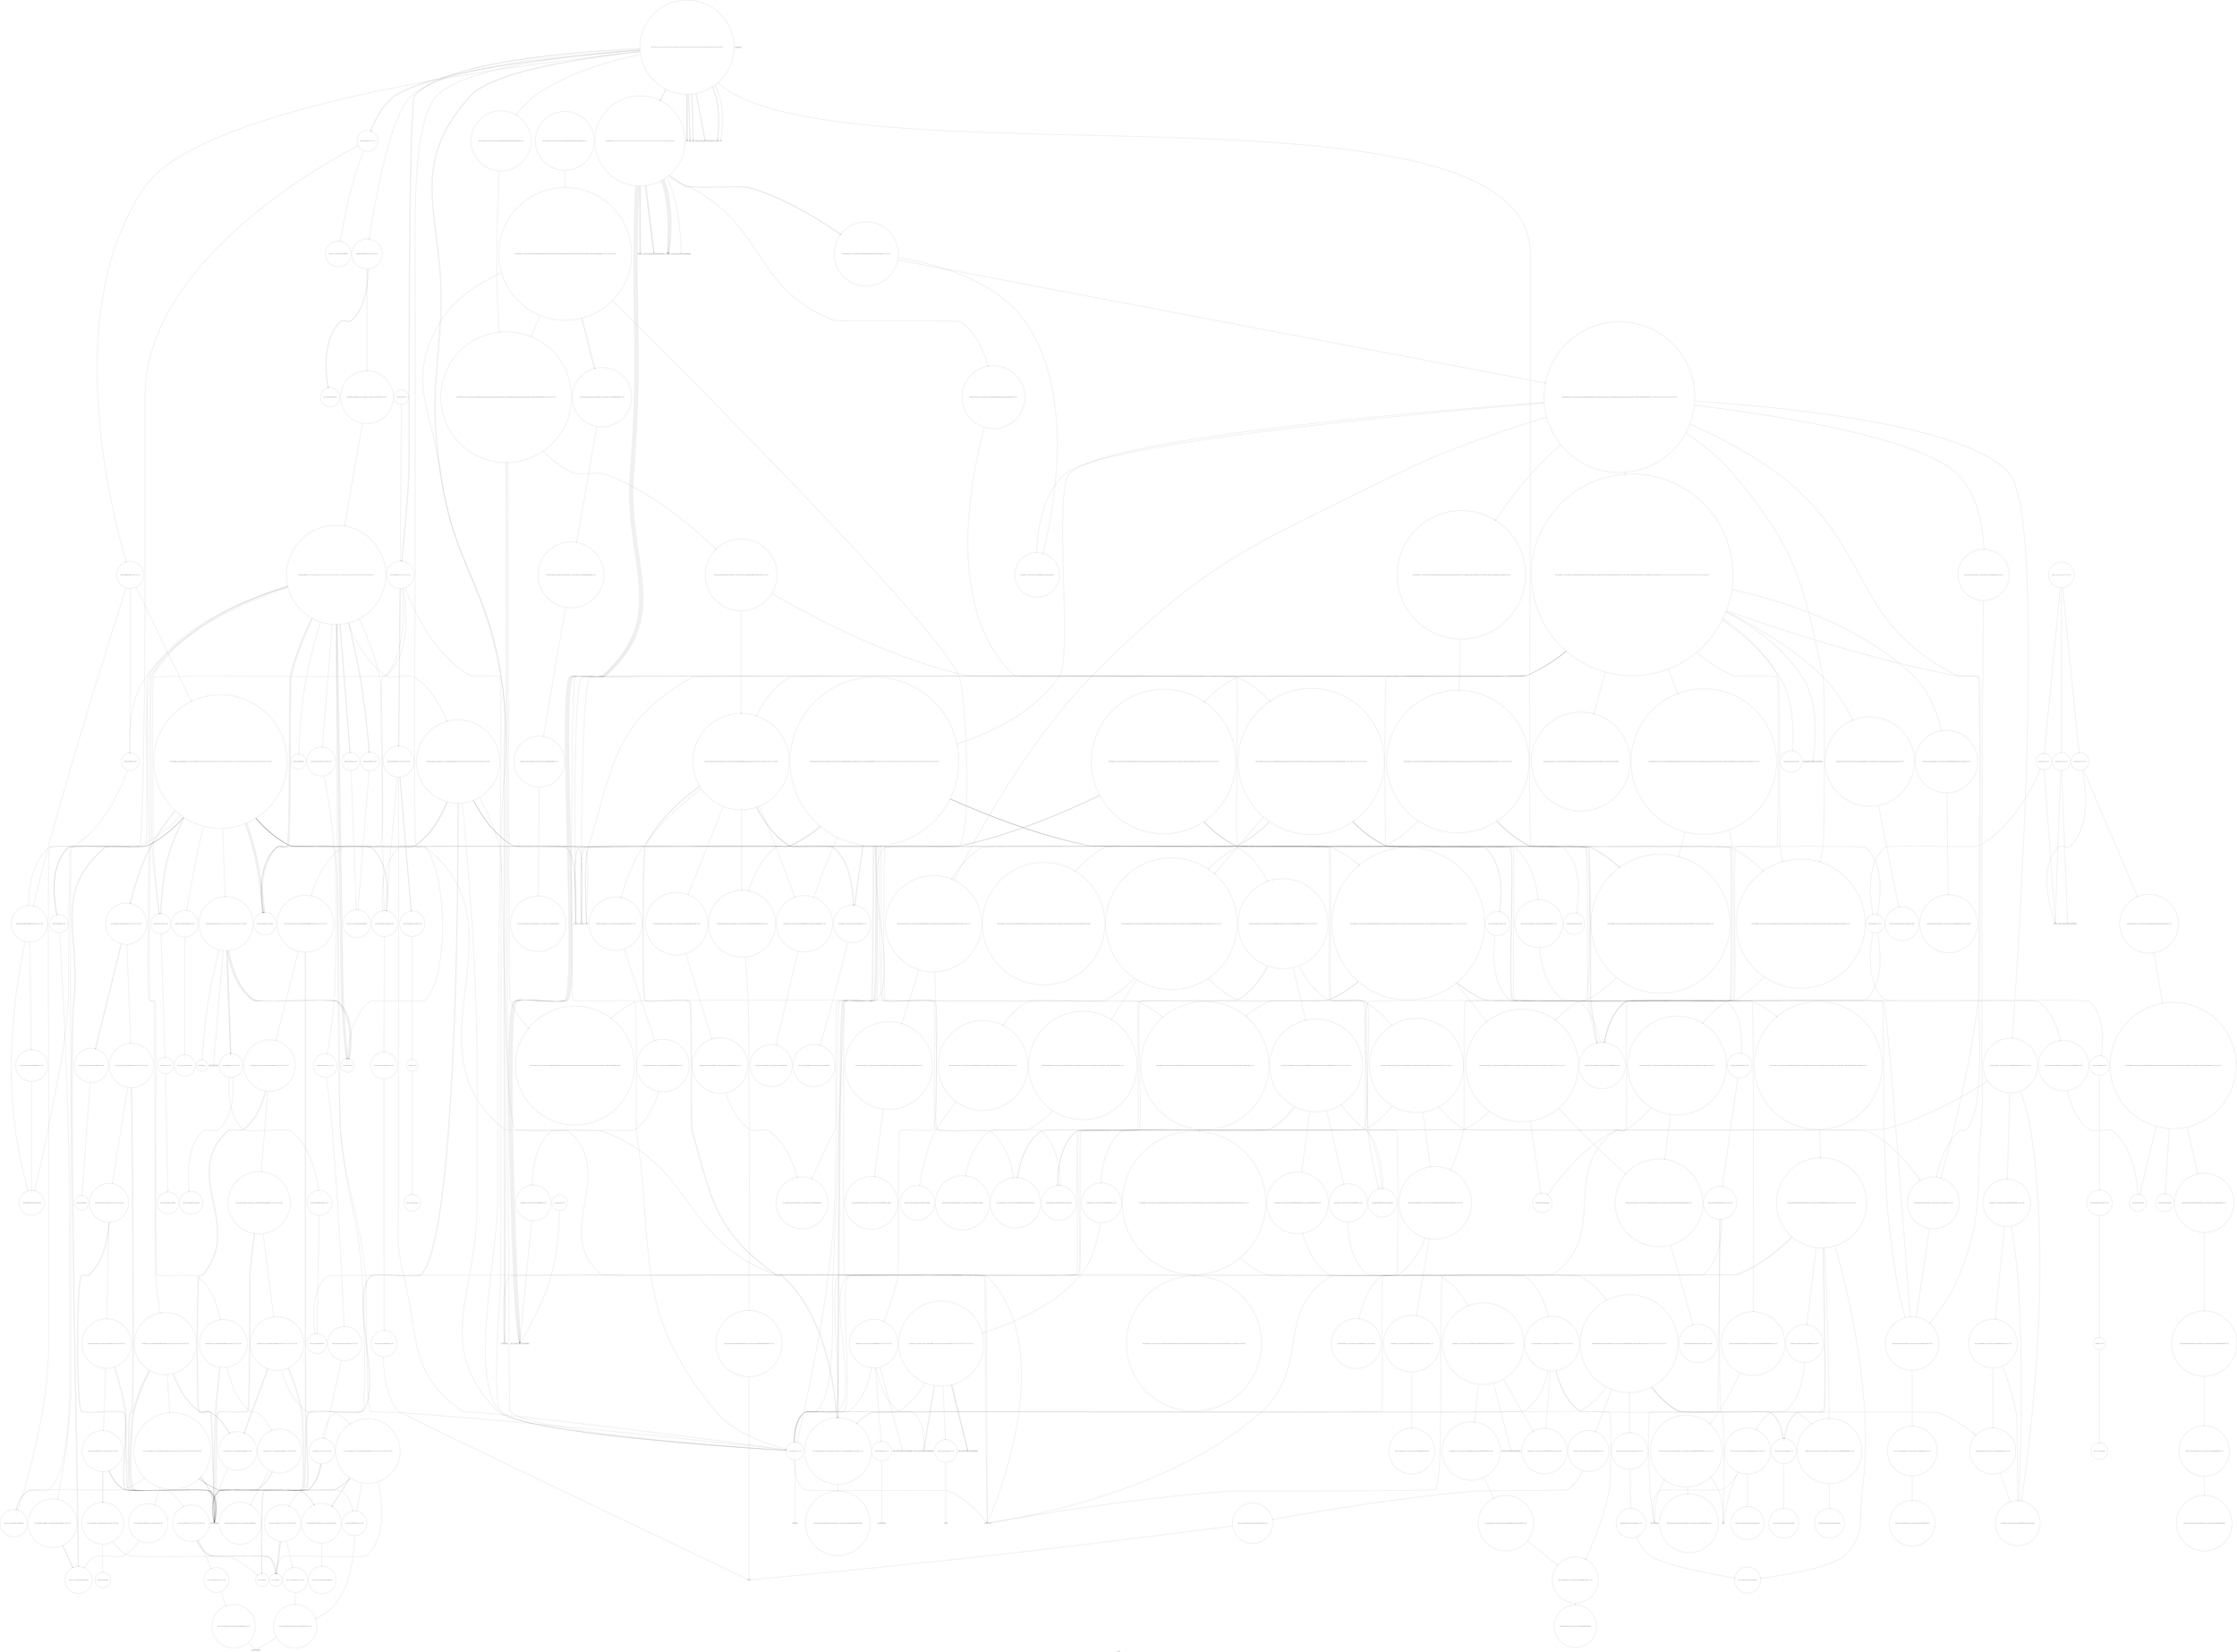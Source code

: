 digraph "Call Graph" {
	label="Call Graph";

	Node0x5576506c3520 [shape=record,shape=circle,label="{__cxx_global_var_init|{<s0>1|<s1>2}}"];
	Node0x5576506c3520:s0 -> Node0x5576506c35a0[color=black];
	Node0x5576506c3520:s1 -> Node0x557650be34f0[color=black];
	Node0x557650bead30 [shape=record,shape=circle,label="{_ZNSt12_Vector_baseIiSaIiEE12_Vector_implD2Ev|{<s0>302}}"];
	Node0x557650bead30:s0 -> Node0x557650beaeb0[color=black];
	Node0x557650be4b70 [shape=record,shape=circle,label="{_ZNKSt8__detail15_Hash_code_baseINSt7__cxx1112basic_stringIcSt11char_traitsIcESaIcEEESt4pairIKS6_iENS_10_Select1stESt4hashIS6_ENS_18_Mod_range_hashingENS_20_Default_ranged_hashELb1EE15_M_bucket_indexERS8_mm|{<s0>155|<s1>156}}"];
	Node0x557650be4b70:s0 -> Node0x557650be4bf0[color=black];
	Node0x557650be4b70:s1 -> Node0x557650be4c70[color=black];
	Node0x557650be39f0 [shape=record,shape=Mrecord,label="{scanf}"];
	Node0x557650be7410 [shape=record,shape=circle,label="{_ZNSt6vectorIiSaIiEE5beginEv|{<s0>350}}"];
	Node0x557650be7410:s0 -> Node0x557650be8110[color=black];
	Node0x557650be5270 [shape=record,shape=circle,label="{_ZSt3getILm0EKNSt7__cxx1112basic_stringIcSt11char_traitsIcESaIcEEEiERNSt13tuple_elementIXT_ESt4pairIT0_T1_EE4typeERSB_|{<s0>175}}"];
	Node0x557650be5270:s0 -> Node0x557650be5370[color=black];
	Node0x557650be40f0 [shape=record,shape=circle,label="{_ZNSt8__detail16_Hashtable_allocISaINS_10_Hash_nodeISt4pairIKNSt7__cxx1112basic_stringIcSt11char_traitsIcESaIcEEEiELb1EEEEEC2Ev|{<s0>77}}"];
	Node0x557650be40f0:s0 -> Node0x557650be4270[color=black];
	Node0x557650be7b10 [shape=record,shape=circle,label="{_ZSt12__miter_baseIN9__gnu_cxx17__normal_iteratorIPKiSt6vectorIiSaIiEEEEET_S8_|{<s0>381}}"];
	Node0x557650be7b10:s0 -> Node0x557650be7710[color=black];
	Node0x557650be5970 [shape=record,shape=circle,label="{_ZNSt16allocator_traitsISaINSt8__detail10_Hash_nodeISt4pairIKNSt7__cxx1112basic_stringIcSt11char_traitsIcESaIcEEEiELb1EEEEE8allocateERSC_m|{<s0>233}}"];
	Node0x557650be5970:s0 -> Node0x557650be9630[color=black];
	Node0x557650be47f0 [shape=record,shape=circle,label="{_ZNKSt10_HashtableINSt7__cxx1112basic_stringIcSt11char_traitsIcESaIcEEESt4pairIKS5_iESaIS8_ENSt8__detail10_Select1stESt8equal_toIS5_ESt4hashIS5_ENSA_18_Mod_range_hashingENSA_20_Default_ranged_hashENSA_20_Prime_rehash_policyENSA_17_Hashtable_traitsILb1ELb0ELb1EEEE8_M_beginEv}"];
	Node0x557650be8210 [shape=record,shape=circle,label="{_ZSt14__copy_move_a2ILb0EPiS0_ET1_T0_S2_S1_|{<s0>397|<s1>398|<s2>399|<s3>400}}"];
	Node0x557650be8210:s0 -> Node0x557650be7c90[color=black];
	Node0x557650be8210:s1 -> Node0x557650be7c90[color=black];
	Node0x557650be8210:s2 -> Node0x557650be7c90[color=black];
	Node0x557650be8210:s3 -> Node0x557650be8310[color=black];
	Node0x557650be98b0 [shape=record,shape=circle,label="{_ZN9__gnu_cxx13new_allocatorISt4pairIKNSt7__cxx1112basic_stringIcSt11char_traitsIcESaIcEEEiEE9constructIS9_JRKSt21piecewise_construct_tSt5tupleIJOS7_EESF_IJEEEEEvPT_DpOT0_|{<s0>243|<s1>244|<s2>245|<s3>246|<s4>247}}"];
	Node0x557650be98b0:s0 -> Node0x557650be9330[color=black];
	Node0x557650be98b0:s1 -> Node0x557650be93b0[color=black];
	Node0x557650be98b0:s2 -> Node0x557650be9930[color=black];
	Node0x557650be98b0:s3 -> Node0x557650be9430[color=black];
	Node0x557650be98b0:s4 -> Node0x557650be99b0[color=black];
	Node0x557650be5f10 [shape=record,shape=circle,label="{_ZN9__gnu_cxx13new_allocatorISt4pairIKNSt7__cxx1112basic_stringIcSt11char_traitsIcESaIcEEEiEE7destroyIS9_EEvPT_|{<s0>112}}"];
	Node0x557650be5f10:s0 -> Node0x557650be5f90[color=black];
	Node0x557650be8910 [shape=record,shape=Mrecord,label="{_ZSt20__throw_length_errorPKc}"];
	Node0x557650be9fb0 [shape=record,shape=circle,label="{_ZNSt11_Tuple_implILm0EJONSt7__cxx1112basic_stringIcSt11char_traitsIcESaIcEEEEEC2IS5_EEOT_|{<s0>263|<s1>264}}"];
	Node0x557650be9fb0:s0 -> Node0x557650be9cb0[color=black];
	Node0x557650be9fb0:s1 -> Node0x557650be9bb0[color=black];
	Node0x557650be6610 [shape=record,shape=circle,label="{_ZSt9addressofIPNSt8__detail15_Hash_node_baseEEPT_RS3_|{<s0>128}}"];
	Node0x557650be6610:s0 -> Node0x557650be6690[color=black];
	Node0x557650be9010 [shape=record,shape=circle,label="{_ZNSt13move_iteratorIPiEC2ES0_}"];
	Node0x557650bea6b0 [shape=record,shape=circle,label="{_ZNK9__gnu_cxx13new_allocatorIPNSt8__detail15_Hash_node_baseEE8max_sizeEv}"];
	Node0x557650be6d10 [shape=record,shape=circle,label="{_ZNKSt10_HashtableINSt7__cxx1112basic_stringIcSt11char_traitsIcESaIcEEESt4pairIKS5_iESaIS8_ENSt8__detail10_Select1stESt8equal_toIS5_ESt4hashIS5_ENSA_18_Mod_range_hashingENSA_20_Default_ranged_hashENSA_20_Prime_rehash_policyENSA_17_Hashtable_traitsILb1ELb0ELb1EEEE5countERS7_|{<s0>135|<s1>136|<s2>137|<s3>138|<s4>139|<s5>140|<s6>141}}"];
	Node0x557650be6d10:s0 -> Node0x557650be6d90[color=black];
	Node0x557650be6d10:s1 -> Node0x557650be6e10[color=black];
	Node0x557650be6d10:s2 -> Node0x557650be6e90[color=black];
	Node0x557650be6d10:s3 -> Node0x557650be6f10[color=black];
	Node0x557650be6d10:s4 -> Node0x557650be4870[color=black];
	Node0x557650be6d10:s5 -> Node0x557650be6f90[color=black];
	Node0x557650be6d10:s6 -> Node0x557650be4870[color=black];
	Node0x5576506c35a0 [shape=record,shape=circle,label="{_ZNSt6vectorIiSaIiEEC2Ev|{<s0>3|<s1>4}}"];
	Node0x5576506c35a0:s0 -> Node0x557650bea830[color=black];
	Node0x5576506c35a0:s1 -> Node0x557650be45f0[color=black];
	Node0x557650beadb0 [shape=record,shape=circle,label="{_ZNSt16allocator_traitsISaIiEE10deallocateERS0_Pim|{<s0>303}}"];
	Node0x557650beadb0:s0 -> Node0x557650beae30[color=black];
	Node0x557650be4bf0 [shape=record,shape=circle,label="{_ZNKSt8__detail15_Hash_code_baseINSt7__cxx1112basic_stringIcSt11char_traitsIcESaIcEEESt4pairIKS6_iENS_10_Select1stESt4hashIS6_ENS_18_Mod_range_hashingENS_20_Default_ranged_hashELb1EE5_M_h2Ev|{<s0>157}}"];
	Node0x557650be4bf0:s0 -> Node0x557650be4cf0[color=black];
	Node0x557650be3a70 [shape=record,shape=Mrecord,label="{llvm.memset.p0i8.i64}"];
	Node0x557650be7490 [shape=record,shape=circle,label="{_ZNSt6vectorIiSaIiEE3endEv|{<s0>351}}"];
	Node0x557650be7490:s0 -> Node0x557650be8110[color=black];
	Node0x557650be52f0 [shape=record,shape=circle,label="{_ZSt7forwardIRSt4pairIKNSt7__cxx1112basic_stringIcSt11char_traitsIcESaIcEEEiEEOT_RNSt16remove_referenceISA_E4typeE}"];
	Node0x557650be4170 [shape=record,shape=circle,label="{_ZNSt8__detail15_Hash_node_baseC2Ev}"];
	Node0x557650be7b90 [shape=record,shape=circle,label="{_ZSt13__copy_move_aILb0EPKiPiET1_T0_S4_S3_|{<s0>382}}"];
	Node0x557650be7b90:s0 -> Node0x557650be7d10[color=black];
	Node0x557650be59f0 [shape=record,shape=circle,label="{_ZNSt8__detail10_Hash_nodeISt4pairIKNSt7__cxx1112basic_stringIcSt11char_traitsIcESaIcEEEiELb1EEC2Ev|{<s0>234}}"];
	Node0x557650be59f0:s0 -> Node0x557650be9830[color=black];
	Node0x557650be4870 [shape=record,shape=circle,label="{_ZNKSt8__detail10_Hash_nodeISt4pairIKNSt7__cxx1112basic_stringIcSt11char_traitsIcESaIcEEEiELb1EE7_M_nextEv}"];
	Node0x557650be8290 [shape=record,shape=circle,label="{_ZSt12__miter_baseIPiET_S1_}"];
	Node0x557650be9930 [shape=record,shape=circle,label="{_ZNSt5tupleIJONSt7__cxx1112basic_stringIcSt11char_traitsIcESaIcEEEEEC2EOS7_|{<s0>248}}"];
	Node0x557650be9930:s0 -> Node0x557650be9a30[color=black];
	Node0x557650be5f90 [shape=record,shape=circle,label="{_ZNSt4pairIKNSt7__cxx1112basic_stringIcSt11char_traitsIcESaIcEEEiED2Ev|{<s0>113}}"];
	Node0x557650be5f90:s0 -> Node0x557650be3870[color=black];
	Node0x557650be8990 [shape=record,shape=circle,label="{_ZSt3maxImERKT_S2_S2_}"];
	Node0x557650bea030 [shape=record,shape=circle,label="{_ZNKSt8__detail20_Prime_rehash_policy8_M_stateEv}"];
	Node0x557650be6690 [shape=record,shape=circle,label="{_ZSt11__addressofIPNSt8__detail15_Hash_node_baseEEPT_RS3_}"];
	Node0x557650be9090 [shape=record,shape=circle,label="{_ZN9__gnu_cxx13new_allocatorIiE7destroyIiEEvPT_}"];
	Node0x557650bea730 [shape=record,shape=circle,label="{_ZNSt8__detail21_Hashtable_ebo_helperILi0ENS_10_Select1stELb1EE6_S_getERS2_}"];
	Node0x557650be6d90 [shape=record,shape=circle,label="{_ZNKSt8__detail15_Hash_code_baseINSt7__cxx1112basic_stringIcSt11char_traitsIcESaIcEEESt4pairIKS6_iENS_10_Select1stESt4hashIS6_ENS_18_Mod_range_hashingENS_20_Default_ranged_hashELb1EE12_M_hash_codeERS8_|{<s0>142|<s1>143}}"];
	Node0x557650be6d90:s0 -> Node0x557650be7010[color=black];
	Node0x557650be6d90:s1 -> Node0x557650be7090[color=black];
	Node0x557650be33f0 [shape=record,shape=circle,label="{__cxx_global_array_dtor|{<s0>5}}"];
	Node0x557650be33f0:s0 -> Node0x557650be3470[color=black];
	Node0x557650beae30 [shape=record,shape=circle,label="{_ZN9__gnu_cxx13new_allocatorIiE10deallocateEPim|{<s0>304}}"];
	Node0x557650beae30:s0 -> Node0x557650be6190[color=black];
	Node0x557650be4c70 [shape=record,shape=circle,label="{_ZNKSt8__detail18_Mod_range_hashingclEmm}"];
	Node0x557650be3af0 [shape=record,shape=circle,label="{_ZSt4fillIPSt6vectorIiSaIiEES2_EvT_S4_RKT0_|{<s0>43|<s1>44|<s2>45}}"];
	Node0x557650be3af0:s0 -> Node0x557650beb030[color=black];
	Node0x557650be3af0:s1 -> Node0x557650beb030[color=black];
	Node0x557650be3af0:s2 -> Node0x557650beafb0[color=black];
	Node0x557650be7510 [shape=record,shape=circle,label="{_ZSt4copyIPiS0_ET0_T_S2_S1_|{<s0>352|<s1>353|<s2>354}}"];
	Node0x557650be7510:s0 -> Node0x557650be8290[color=black];
	Node0x557650be7510:s1 -> Node0x557650be8290[color=black];
	Node0x557650be7510:s2 -> Node0x557650be8210[color=black];
	Node0x557650be5370 [shape=record,shape=circle,label="{_ZNSt10__pair_getILm0EE5__getIKNSt7__cxx1112basic_stringIcSt11char_traitsIcESaIcEEEiEERT_RSt4pairIS9_T0_E}"];
	Node0x557650be41f0 [shape=record,shape=circle,label="{_ZNSt8__detail20_Prime_rehash_policyC2Ef}"];
	Node0x557650be7c10 [shape=record,shape=circle,label="{_ZSt12__niter_baseIPKiSt6vectorIiSaIiEEET_N9__gnu_cxx17__normal_iteratorIS5_T0_EE|{<s0>383}}"];
	Node0x557650be7c10:s0 -> Node0x557650be7e10[color=black];
	Node0x557650be5a70 [shape=record,shape=circle,label="{_ZNSt16allocator_traitsISaISt4pairIKNSt7__cxx1112basic_stringIcSt11char_traitsIcESaIcEEEiEEE9constructIS8_JRKSt21piecewise_construct_tSt5tupleIJOS6_EESF_IJEEEEEvRS9_PT_DpOT0_|{<s0>235|<s1>236|<s2>237|<s3>238}}"];
	Node0x557650be5a70:s0 -> Node0x557650be9330[color=black];
	Node0x557650be5a70:s1 -> Node0x557650be93b0[color=black];
	Node0x557650be5a70:s2 -> Node0x557650be9430[color=black];
	Node0x557650be5a70:s3 -> Node0x557650be98b0[color=black];
	Node0x557650be48f0 [shape=record,shape=circle,label="{_ZNSt8__detail16_Hashtable_allocISaINS_10_Hash_nodeISt4pairIKNSt7__cxx1112basic_stringIcSt11char_traitsIcESaIcEEEiELb1EEEEE18_M_deallocate_nodeEPSB_|{<s0>95|<s1>96|<s2>97|<s3>98|<s4>99|<s5>100|<s6>101|<s7>102|<s8>103}}"];
	Node0x557650be48f0:s0 -> Node0x557650be4970[color=black];
	Node0x557650be48f0:s1 -> Node0x557650be49f0[color=black];
	Node0x557650be48f0:s2 -> Node0x557650be4a70[color=black];
	Node0x557650be48f0:s3 -> Node0x557650be5b90[color=black];
	Node0x557650be48f0:s4 -> Node0x557650be5b10[color=black];
	Node0x557650be48f0:s5 -> Node0x557650be49f0[color=black];
	Node0x557650be48f0:s6 -> Node0x557650be5c10[color=black];
	Node0x557650be48f0:s7 -> Node0x557650be5c90[color=black];
	Node0x557650be48f0:s8 -> Node0x557650be5c90[color=black];
	Node0x557650be8310 [shape=record,shape=circle,label="{_ZSt13__copy_move_aILb0EPiS0_ET1_T0_S2_S1_|{<s0>401}}"];
	Node0x557650be8310:s0 -> Node0x557650be7d10[color=black];
	Node0x557650be99b0 [shape=record,shape=circle,label="{_ZNSt4pairIKNSt7__cxx1112basic_stringIcSt11char_traitsIcESaIcEEEiEC2IJOS5_EJEEESt21piecewise_construct_tSt5tupleIJDpT_EESB_IJDpT0_EE|{<s0>249}}"];
	Node0x557650be99b0:s0 -> Node0x557650be9d30[color=black];
	Node0x557650be6010 [shape=record,shape=circle,label="{_ZN9__gnu_cxx16__aligned_bufferISt4pairIKNSt7__cxx1112basic_stringIcSt11char_traitsIcESaIcEEEiEE6_M_ptrEv|{<s0>114}}"];
	Node0x557650be6010:s0 -> Node0x557650be6090[color=black];
	Node0x557650be8a10 [shape=record,shape=circle,label="{_ZNSt16allocator_traitsISaIiEE8max_sizeERKS0_|{<s0>447}}"];
	Node0x557650be8a10:s0 -> Node0x557650be7890[color=black];
	Node0x557650bea0b0 [shape=record,shape=Mrecord,label="{_ZNKSt8__detail20_Prime_rehash_policy14_M_need_rehashEmmm}"];
	Node0x557650be6710 [shape=record,shape=circle,label="{_ZN9__gnu_cxx13new_allocatorIPNSt8__detail15_Hash_node_baseEEC2Ev}"];
	Node0x557650be9110 [shape=record,shape=circle,label="{_ZNK9__gnu_cxx17__normal_iteratorIPiSt6vectorIiSaIiEEEdeEv}"];
	Node0x557650bea7b0 [shape=record,shape=circle,label="{_ZNSt8__detail19_Node_iterator_baseISt4pairIKNSt7__cxx1112basic_stringIcSt11char_traitsIcESaIcEEEiELb1EEC2EPNS_10_Hash_nodeIS9_Lb1EEE}"];
	Node0x557650be6e10 [shape=record,shape=circle,label="{_ZNKSt10_HashtableINSt7__cxx1112basic_stringIcSt11char_traitsIcESaIcEEESt4pairIKS5_iESaIS8_ENSt8__detail10_Select1stESt8equal_toIS5_ESt4hashIS5_ENSA_18_Mod_range_hashingENSA_20_Default_ranged_hashENSA_20_Prime_rehash_policyENSA_17_Hashtable_traitsILb1ELb0ELb1EEEE15_M_bucket_indexERS7_m|{<s0>144}}"];
	Node0x557650be6e10:s0 -> Node0x557650be4b70[color=black];
	Node0x557650be3470 [shape=record,shape=circle,label="{_ZNSt6vectorIiSaIiEED2Ev|{<s0>6|<s1>7|<s2>8|<s3>9|<s4>10}}"];
	Node0x557650be3470:s0 -> Node0x557650beaab0[color=black];
	Node0x557650be3470:s1 -> Node0x557650beaa30[color=black];
	Node0x557650be3470:s2 -> Node0x557650beab30[color=black];
	Node0x557650be3470:s3 -> Node0x557650beab30[color=black];
	Node0x557650be3470:s4 -> Node0x557650be45f0[color=black];
	Node0x557650beaeb0 [shape=record,shape=circle,label="{_ZNSaIiED2Ev|{<s0>305}}"];
	Node0x557650beaeb0:s0 -> Node0x557650beaf30[color=black];
	Node0x557650be4cf0 [shape=record,shape=circle,label="{_ZNSt8__detail21_Hashtable_ebo_helperILi2ENS_18_Mod_range_hashingELb1EE7_S_cgetERKS2_}"];
	Node0x557650be3b70 [shape=record,shape=Mrecord,label="{__gxx_personality_v0}"];
	Node0x557650be7590 [shape=record,shape=circle,label="{_ZSt22__uninitialized_copy_aIPiS0_iET0_T_S2_S1_RSaIT1_E|{<s0>355}}"];
	Node0x557650be7590:s0 -> Node0x557650be8390[color=black];
	Node0x557650be53f0 [shape=record,shape=circle,label="{_ZNSt8__detail21_Hashtable_ebo_helperILi0ESt8equal_toINSt7__cxx1112basic_stringIcSt11char_traitsIcESaIcEEEELb1EE7_S_cgetERKS9_}"];
	Node0x557650be4270 [shape=record,shape=circle,label="{_ZNSt8__detail21_Hashtable_ebo_helperILi0ESaINS_10_Hash_nodeISt4pairIKNSt7__cxx1112basic_stringIcSt11char_traitsIcESaIcEEEiELb1EEEELb1EEC2Ev|{<s0>78}}"];
	Node0x557650be4270:s0 -> Node0x557650be42f0[color=black];
	Node0x557650be7c90 [shape=record,shape=circle,label="{_ZSt12__niter_baseIPiET_S1_}"];
	Node0x557650be9330 [shape=record,shape=circle,label="{_ZSt7forwardIRKSt21piecewise_construct_tEOT_RNSt16remove_referenceIS3_E4typeE}"];
	Node0x557650be4970 [shape=record,shape=circle,label="{_ZNSt14pointer_traitsIPNSt8__detail10_Hash_nodeISt4pairIKNSt7__cxx1112basic_stringIcSt11char_traitsIcESaIcEEEiELb1EEEE10pointer_toERSB_|{<s0>104}}"];
	Node0x557650be4970:s0 -> Node0x557650be5d10[color=black];
	Node0x557650be8390 [shape=record,shape=circle,label="{_ZSt18uninitialized_copyIPiS0_ET0_T_S2_S1_|{<s0>402}}"];
	Node0x557650be8390:s0 -> Node0x557650be8410[color=black];
	Node0x557650be9a30 [shape=record,shape=circle,label="{_ZNSt11_Tuple_implILm0EJONSt7__cxx1112basic_stringIcSt11char_traitsIcESaIcEEEEEC2EOS7_|{<s0>250|<s1>251|<s2>252|<s3>253}}"];
	Node0x557650be9a30:s0 -> Node0x557650be9b30[color=black];
	Node0x557650be9a30:s1 -> Node0x557650be9ab0[color=black];
	Node0x557650be9a30:s2 -> Node0x557650be9bb0[color=black];
	Node0x557650be9a30:s3 -> Node0x557650be45f0[color=black];
	Node0x557650be6090 [shape=record,shape=circle,label="{_ZN9__gnu_cxx16__aligned_bufferISt4pairIKNSt7__cxx1112basic_stringIcSt11char_traitsIcESaIcEEEiEE7_M_addrEv}"];
	Node0x557650be8a90 [shape=record,shape=circle,label="{_ZNKSt12_Vector_baseIiSaIiEE19_M_get_Tp_allocatorEv}"];
	Node0x557650bea130 [shape=record,shape=circle,label="{_ZNSt10_HashtableINSt7__cxx1112basic_stringIcSt11char_traitsIcESaIcEEESt4pairIKS5_iESaIS8_ENSt8__detail10_Select1stESt8equal_toIS5_ESt4hashIS5_ENSA_18_Mod_range_hashingENSA_20_Default_ranged_hashENSA_20_Prime_rehash_policyENSA_17_Hashtable_traitsILb1ELb0ELb1EEEE9_M_rehashEmRKm|{<s0>265|<s1>266|<s2>267|<s3>268|<s4>269|<s5>270}}"];
	Node0x557650bea130:s0 -> Node0x557650bea3b0[color=black];
	Node0x557650bea130:s1 -> Node0x557650be4670[color=black];
	Node0x557650bea130:s2 -> Node0x557650bea430[color=black];
	Node0x557650bea130:s3 -> Node0x557650be94b0[color=black];
	Node0x557650bea130:s4 -> Node0x557650be9530[color=black];
	Node0x557650bea130:s5 -> Node0x557650be45f0[color=black];
	Node0x557650be6790 [shape=record,shape=circle,label="{_ZN9__gnu_cxx13new_allocatorIPNSt8__detail15_Hash_node_baseEE10deallocateEPS3_m|{<s0>129}}"];
	Node0x557650be6790:s0 -> Node0x557650be6190[color=black];
	Node0x557650be9190 [shape=record,shape=circle,label="{_GLOBAL__sub_I_Arios_2_1.cpp|{<s0>471|<s1>472|<s2>473}}"];
	Node0x557650be9190:s0 -> Node0x5576506c3520[color=black];
	Node0x557650be9190:s1 -> Node0x557650be3570[color=black];
	Node0x557650be9190:s2 -> Node0x557650be36f0[color=black];
	Node0x557650bea830 [shape=record,shape=circle,label="{_ZNSt12_Vector_baseIiSaIiEEC2Ev|{<s0>292}}"];
	Node0x557650bea830:s0 -> Node0x557650bea8b0[color=black];
	Node0x557650be6e90 [shape=record,shape=circle,label="{_ZNKSt10_HashtableINSt7__cxx1112basic_stringIcSt11char_traitsIcESaIcEEESt4pairIKS5_iESaIS8_ENSt8__detail10_Select1stESt8equal_toIS5_ESt4hashIS5_ENSA_18_Mod_range_hashingENSA_20_Default_ranged_hashENSA_20_Prime_rehash_policyENSA_17_Hashtable_traitsILb1ELb0ELb1EEEE15_M_bucket_beginEm}"];
	Node0x557650be34f0 [shape=record,shape=Mrecord,label="{__cxa_atexit}"];
	Node0x557650beaf30 [shape=record,shape=circle,label="{_ZN9__gnu_cxx13new_allocatorIiED2Ev}"];
	Node0x557650be4d70 [shape=record,shape=circle,label="{_ZNSt8__detail13_Equal_helperINSt7__cxx1112basic_stringIcSt11char_traitsIcESaIcEEESt4pairIKS6_iENS_10_Select1stESt8equal_toIS6_EmLb1EE9_S_equalsERKSC_RKSA_RS8_mPNS_10_Hash_nodeIS9_Lb1EEE|{<s0>158|<s1>159|<s2>160}}"];
	Node0x557650be4d70:s0 -> Node0x557650be4ff0[color=black];
	Node0x557650be4d70:s1 -> Node0x557650be4f70[color=black];
	Node0x557650be4d70:s2 -> Node0x557650be4ef0[color=black];
	Node0x557650be3bf0 [shape=record,shape=circle,label="{_ZNSt13unordered_mapINSt7__cxx1112basic_stringIcSt11char_traitsIcESaIcEEEiSt4hashIS5_ESt8equal_toIS5_ESaISt4pairIKS5_iEEE5clearEv|{<s0>46}}"];
	Node0x557650be3bf0:s0 -> Node0x557650be4470[color=black];
	Node0x557650be7610 [shape=record,shape=circle,label="{_ZNSt12_Vector_baseIiSaIiEE11_M_allocateEm|{<s0>356}}"];
	Node0x557650be7610:s0 -> Node0x557650be7790[color=black];
	Node0x557650be5470 [shape=record,shape=circle,label="{_ZNSt8__detail21_Hashtable_ebo_helperILi0ENS_10_Select1stELb1EE7_S_cgetERKS2_}"];
	Node0x557650be42f0 [shape=record,shape=circle,label="{_ZNSaINSt8__detail10_Hash_nodeISt4pairIKNSt7__cxx1112basic_stringIcSt11char_traitsIcESaIcEEEiELb1EEEEC2Ev|{<s0>79}}"];
	Node0x557650be42f0:s0 -> Node0x557650be4370[color=black];
	Node0x557650be7d10 [shape=record,shape=circle,label="{_ZNSt11__copy_moveILb0ELb1ESt26random_access_iterator_tagE8__copy_mIiEEPT_PKS3_S6_S4_|{<s0>384}}"];
	Node0x557650be7d10:s0 -> Node0x557650be7d90[color=black];
	Node0x557650be93b0 [shape=record,shape=circle,label="{_ZSt7forwardISt5tupleIJONSt7__cxx1112basic_stringIcSt11char_traitsIcESaIcEEEEEEOT_RNSt16remove_referenceIS9_E4typeE}"];
	Node0x557650be49f0 [shape=record,shape=circle,label="{_ZNSt8__detail16_Hashtable_allocISaINS_10_Hash_nodeISt4pairIKNSt7__cxx1112basic_stringIcSt11char_traitsIcESaIcEEEiELb1EEEEE17_M_node_allocatorEv|{<s0>105}}"];
	Node0x557650be49f0:s0 -> Node0x557650be5e10[color=black];
	Node0x557650be8410 [shape=record,shape=circle,label="{_ZNSt20__uninitialized_copyILb1EE13__uninit_copyIPiS2_EET0_T_S4_S3_|{<s0>403}}"];
	Node0x557650be8410:s0 -> Node0x557650be7510[color=black];
	Node0x557650be9ab0 [shape=record,shape=circle,label="{_ZSt7forwardIONSt7__cxx1112basic_stringIcSt11char_traitsIcESaIcEEEEOT_RNSt16remove_referenceIS7_E4typeE}"];
	Node0x557650be6110 [shape=record,shape=circle,label="{_ZN9__gnu_cxx13new_allocatorINSt8__detail10_Hash_nodeISt4pairIKNSt7__cxx1112basic_stringIcSt11char_traitsIcESaIcEEEiELb1EEEE10deallocateEPSC_m|{<s0>115}}"];
	Node0x557650be6110:s0 -> Node0x557650be6190[color=black];
	Node0x557650be8b10 [shape=record,shape=circle,label="{_ZSt22__uninitialized_copy_aISt13move_iteratorIPiES1_iET0_T_S4_S3_RSaIT1_E|{<s0>448|<s1>449|<s2>450}}"];
	Node0x557650be8b10:s0 -> Node0x557650be7710[color=black];
	Node0x557650be8b10:s1 -> Node0x557650be7710[color=black];
	Node0x557650be8b10:s2 -> Node0x557650be8c10[color=black];
	Node0x557650bea1b0 [shape=record,shape=circle,label="{_ZNSt8__detail15_Hash_code_baseINSt7__cxx1112basic_stringIcSt11char_traitsIcESaIcEEESt4pairIKS6_iENS_10_Select1stESt4hashIS6_ENS_18_Mod_range_hashingENS_20_Default_ranged_hashELb1EE10_M_extractEv|{<s0>271}}"];
	Node0x557650bea1b0:s0 -> Node0x557650bea730[color=black];
	Node0x557650be6810 [shape=record,shape=circle,label="{_ZN9__gnu_cxx13new_allocatorIPNSt8__detail15_Hash_node_baseEED2Ev}"];
	Node0x557650bea8b0 [shape=record,shape=circle,label="{_ZNSt12_Vector_baseIiSaIiEE12_Vector_implC2Ev|{<s0>293}}"];
	Node0x557650bea8b0:s0 -> Node0x557650bea930[color=black];
	Node0x557650be6f10 [shape=record,shape=circle,label="{_ZNKSt8__detail15_Hashtable_baseINSt7__cxx1112basic_stringIcSt11char_traitsIcESaIcEEESt4pairIKS6_iENS_10_Select1stESt8equal_toIS6_ESt4hashIS6_ENS_18_Mod_range_hashingENS_20_Default_ranged_hashENS_17_Hashtable_traitsILb1ELb0ELb1EEEE9_M_equalsERS8_mPNS_10_Hash_nodeIS9_Lb1EEE|{<s0>145|<s1>146|<s2>147}}"];
	Node0x557650be6f10:s0 -> Node0x557650be4df0[color=black];
	Node0x557650be6f10:s1 -> Node0x557650be4e70[color=black];
	Node0x557650be6f10:s2 -> Node0x557650be4d70[color=black];
	Node0x557650be3570 [shape=record,shape=circle,label="{__cxx_global_var_init.1|{<s0>11|<s1>12}}"];
	Node0x557650be3570:s0 -> Node0x557650be35f0[color=black];
	Node0x557650be3570:s1 -> Node0x557650be34f0[color=black];
	Node0x557650beafb0 [shape=record,shape=circle,label="{_ZSt8__fill_aIPSt6vectorIiSaIiEES2_EN9__gnu_cxx11__enable_ifIXntsr11__is_scalarIT0_EE7__valueEvE6__typeET_S9_RKS6_|{<s0>306}}"];
	Node0x557650beafb0:s0 -> Node0x557650beb0b0[color=black];
	Node0x557650be4df0 [shape=record,shape=circle,label="{_ZNKSt8__detail15_Hashtable_baseINSt7__cxx1112basic_stringIcSt11char_traitsIcESaIcEEESt4pairIKS6_iENS_10_Select1stESt8equal_toIS6_ESt4hashIS6_ENS_18_Mod_range_hashingENS_20_Default_ranged_hashENS_17_Hashtable_traitsILb1ELb0ELb1EEEE5_M_eqEv|{<s0>161}}"];
	Node0x557650be4df0:s0 -> Node0x557650be53f0[color=black];
	Node0x557650be3c70 [shape=record,shape=circle,label="{_ZZ4mainENK3$_0clEPc|{<s0>47|<s1>48|<s2>49|<s3>50|<s4>51|<s5>52|<s6>53|<s7>54|<s8>55|<s9>56|<s10>57|<s11>58|<s12>59|<s13>60|<s14>61|<s15>62|<s16>63|<s17>64|<s18>65|<s19>66|<s20>67|<s21>68}}"];
	Node0x557650be3c70:s0 -> Node0x557650be6a90[color=black];
	Node0x557650be3c70:s1 -> Node0x557650be6b10[color=black];
	Node0x557650be3c70:s2 -> Node0x557650be6a10[color=black];
	Node0x557650be3c70:s3 -> Node0x557650be3870[color=black];
	Node0x557650be3c70:s4 -> Node0x557650be6b90[color=black];
	Node0x557650be3c70:s5 -> Node0x557650be6a90[color=black];
	Node0x557650be3c70:s6 -> Node0x557650be6b10[color=black];
	Node0x557650be3c70:s7 -> Node0x557650be6c10[color=black];
	Node0x557650be3c70:s8 -> Node0x557650be3870[color=black];
	Node0x557650be3c70:s9 -> Node0x557650be6b90[color=black];
	Node0x557650be3c70:s10 -> Node0x557650be3870[color=black];
	Node0x557650be3c70:s11 -> Node0x557650be6b90[color=black];
	Node0x557650be3c70:s12 -> Node0x557650be3870[color=black];
	Node0x557650be3c70:s13 -> Node0x557650be6b90[color=black];
	Node0x557650be3c70:s14 -> Node0x557650be6c90[color=black];
	Node0x557650be3c70:s15 -> Node0x557650be6a90[color=black];
	Node0x557650be3c70:s16 -> Node0x557650be6b10[color=black];
	Node0x557650be3c70:s17 -> Node0x557650be6c10[color=black];
	Node0x557650be3c70:s18 -> Node0x557650be3870[color=black];
	Node0x557650be3c70:s19 -> Node0x557650be6b90[color=black];
	Node0x557650be3c70:s20 -> Node0x557650be3870[color=black];
	Node0x557650be3c70:s21 -> Node0x557650be6b90[color=black];
	Node0x557650be7690 [shape=record,shape=circle,label="{_ZSt22__uninitialized_copy_aIN9__gnu_cxx17__normal_iteratorIPKiSt6vectorIiSaIiEEEEPiiET0_T_SA_S9_RSaIT1_E|{<s0>357|<s1>358|<s2>359}}"];
	Node0x557650be7690:s0 -> Node0x557650be7710[color=black];
	Node0x557650be7690:s1 -> Node0x557650be7710[color=black];
	Node0x557650be7690:s2 -> Node0x557650be7910[color=black];
	Node0x557650be54f0 [shape=record,shape=circle,label="{_ZNKSt8__detail15_Hash_code_baseINSt7__cxx1112basic_stringIcSt11char_traitsIcESaIcEEESt4pairIKS6_iENS_10_Select1stESt4hashIS6_ENS_18_Mod_range_hashingENS_20_Default_ranged_hashELb1EE15_M_bucket_indexEPKNS_10_Hash_nodeIS9_Lb1EEEm|{<s0>176|<s1>177|<s2>178}}"];
	Node0x557650be54f0:s0 -> Node0x557650be4bf0[color=black];
	Node0x557650be54f0:s1 -> Node0x557650be4c70[color=black];
	Node0x557650be54f0:s2 -> Node0x557650be45f0[color=black];
	Node0x557650be4370 [shape=record,shape=circle,label="{_ZN9__gnu_cxx13new_allocatorINSt8__detail10_Hash_nodeISt4pairIKNSt7__cxx1112basic_stringIcSt11char_traitsIcESaIcEEEiELb1EEEEC2Ev}"];
	Node0x557650be7d90 [shape=record,shape=Mrecord,label="{llvm.memmove.p0i8.p0i8.i64}"];
	Node0x557650be9430 [shape=record,shape=circle,label="{_ZSt7forwardISt5tupleIJEEEOT_RNSt16remove_referenceIS2_E4typeE}"];
	Node0x557650be4a70 [shape=record,shape=circle,label="{_ZNSaISt4pairIKNSt7__cxx1112basic_stringIcSt11char_traitsIcESaIcEEEiEEC2INSt8__detail10_Hash_nodeIS7_Lb1EEEEERKSaIT_E|{<s0>106}}"];
	Node0x557650be4a70:s0 -> Node0x557650be5e90[color=black];
	Node0x557650be8490 [shape=record,shape=circle,label="{_ZNSt16allocator_traitsISaIiEE9constructIiJRKiEEEvRS0_PT_DpOT0_|{<s0>404|<s1>405}}"];
	Node0x557650be8490:s0 -> Node0x557650be8610[color=black];
	Node0x557650be8490:s1 -> Node0x557650be8590[color=black];
	Node0x557650be9b30 [shape=record,shape=circle,label="{_ZNSt11_Tuple_implILm0EJONSt7__cxx1112basic_stringIcSt11char_traitsIcESaIcEEEEE7_M_headERS7_|{<s0>254}}"];
	Node0x557650be9b30:s0 -> Node0x557650be9c30[color=black];
	Node0x557650be6190 [shape=record,shape=Mrecord,label="{_ZdlPv}"];
	Node0x557650be8b90 [shape=record,shape=circle,label="{_ZSt32__make_move_if_noexcept_iteratorIiSt13move_iteratorIPiEET0_PT_|{<s0>451}}"];
	Node0x557650be8b90:s0 -> Node0x557650be9010[color=black];
	Node0x557650bea230 [shape=record,shape=circle,label="{_ZNKSt8__detail15_Hash_code_baseINSt7__cxx1112basic_stringIcSt11char_traitsIcESaIcEEESt4pairIKS6_iENS_10_Select1stESt4hashIS6_ENS_18_Mod_range_hashingENS_20_Default_ranged_hashELb1EE13_M_store_codeEPNS_10_Hash_nodeIS9_Lb1EEEm}"];
	Node0x557650be6890 [shape=record,shape=circle,label="{_ZNSt8__detail21_Hashtable_ebo_helperILi0ESaINS_10_Hash_nodeISt4pairIKNSt7__cxx1112basic_stringIcSt11char_traitsIcESaIcEEEiELb1EEEELb1EED2Ev|{<s0>130}}"];
	Node0x557650be6890:s0 -> Node0x557650be6910[color=black];
	Node0x557650bea930 [shape=record,shape=circle,label="{_ZNSaIiEC2Ev|{<s0>294}}"];
	Node0x557650bea930:s0 -> Node0x557650bea9b0[color=black];
	Node0x557650be6f90 [shape=record,shape=circle,label="{_ZNKSt10_HashtableINSt7__cxx1112basic_stringIcSt11char_traitsIcESaIcEEESt4pairIKS5_iESaIS8_ENSt8__detail10_Select1stESt8equal_toIS5_ESt4hashIS5_ENSA_18_Mod_range_hashingENSA_20_Default_ranged_hashENSA_20_Prime_rehash_policyENSA_17_Hashtable_traitsILb1ELb0ELb1EEEE15_M_bucket_indexEPNSA_10_Hash_nodeIS8_Lb1EEE|{<s0>148}}"];
	Node0x557650be6f90:s0 -> Node0x557650be54f0[color=black];
	Node0x557650be35f0 [shape=record,shape=circle,label="{_ZNSt13unordered_mapINSt7__cxx1112basic_stringIcSt11char_traitsIcESaIcEEEiSt4hashIS5_ESt8equal_toIS5_ESaISt4pairIKS5_iEEEC2Ev|{<s0>13}}"];
	Node0x557650be35f0:s0 -> Node0x557650be4070[color=black];
	Node0x557650beb030 [shape=record,shape=circle,label="{_ZSt12__niter_baseIPSt6vectorIiSaIiEEET_S4_}"];
	Node0x557650be4e70 [shape=record,shape=circle,label="{_ZNKSt8__detail15_Hash_code_baseINSt7__cxx1112basic_stringIcSt11char_traitsIcESaIcEEESt4pairIKS6_iENS_10_Select1stESt4hashIS6_ENS_18_Mod_range_hashingENS_20_Default_ranged_hashELb1EE10_M_extractEv|{<s0>162}}"];
	Node0x557650be4e70:s0 -> Node0x557650be5470[color=black];
	Node0x557650be3cf0 [shape=record,shape=circle,label="{_ZNSt6vectorIiSaIiEE9push_backERKi|{<s0>69|<s1>70|<s2>71}}"];
	Node0x557650be3cf0:s0 -> Node0x557650be8490[color=black];
	Node0x557650be3cf0:s1 -> Node0x557650be7490[color=black];
	Node0x557650be3cf0:s2 -> Node0x557650be8510[color=black];
	Node0x557650be7710 [shape=record,shape=Mrecord,label="{llvm.memcpy.p0i8.p0i8.i64}"];
	Node0x557650be5570 [shape=record,shape=circle,label="{_ZNSt8__detail9_Map_baseINSt7__cxx1112basic_stringIcSt11char_traitsIcESaIcEEESt4pairIKS6_iESaIS9_ENS_10_Select1stESt8equal_toIS6_ESt4hashIS6_ENS_18_Mod_range_hashingENS_20_Default_ranged_hashENS_20_Prime_rehash_policyENS_17_Hashtable_traitsILb1ELb0ELb1EEELb1EEixEOS6_|{<s0>179|<s1>180|<s2>181|<s3>182|<s4>183|<s5>184|<s6>185|<s7>186|<s8>187}}"];
	Node0x557650be5570:s0 -> Node0x557650be6d90[color=black];
	Node0x557650be5570:s1 -> Node0x557650be6e10[color=black];
	Node0x557650be5570:s2 -> Node0x557650be5670[color=black];
	Node0x557650be5570:s3 -> Node0x557650be55f0[color=black];
	Node0x557650be5570:s4 -> Node0x557650be5770[color=black];
	Node0x557650be5570:s5 -> Node0x557650be56f0[color=black];
	Node0x557650be5570:s6 -> Node0x557650be57f0[color=black];
	Node0x557650be5570:s7 -> Node0x557650be5870[color=black];
	Node0x557650be5570:s8 -> Node0x557650be4ff0[color=black];
	Node0x557650be43f0 [shape=record,shape=circle,label="{_ZNSt10_HashtableINSt7__cxx1112basic_stringIcSt11char_traitsIcESaIcEEESt4pairIKS5_iESaIS8_ENSt8__detail10_Select1stESt8equal_toIS5_ESt4hashIS5_ENSA_18_Mod_range_hashingENSA_20_Default_ranged_hashENSA_20_Prime_rehash_policyENSA_17_Hashtable_traitsILb1ELb0ELb1EEEED2Ev|{<s0>80|<s1>81|<s2>82|<s3>83|<s4>84}}"];
	Node0x557650be43f0:s0 -> Node0x557650be4470[color=black];
	Node0x557650be43f0:s1 -> Node0x557650be44f0[color=black];
	Node0x557650be43f0:s2 -> Node0x557650be4570[color=black];
	Node0x557650be43f0:s3 -> Node0x557650be4570[color=black];
	Node0x557650be43f0:s4 -> Node0x557650be45f0[color=black];
	Node0x557650be7e10 [shape=record,shape=circle,label="{_ZNK9__gnu_cxx17__normal_iteratorIPKiSt6vectorIiSaIiEEE4baseEv}"];
	Node0x557650be94b0 [shape=record,shape=Mrecord,label="{__cxa_rethrow}"];
	Node0x557650be5b10 [shape=record,shape=circle,label="{_ZNSt16allocator_traitsISaISt4pairIKNSt7__cxx1112basic_stringIcSt11char_traitsIcESaIcEEEiEEE7destroyIS8_EEvRS9_PT_|{<s0>107}}"];
	Node0x557650be5b10:s0 -> Node0x557650be5f10[color=black];
	Node0x557650be8510 [shape=record,shape=circle,label="{_ZNSt6vectorIiSaIiEE17_M_realloc_insertIJRKiEEEvN9__gnu_cxx17__normal_iteratorIPiS1_EEDpOT_|{<s0>406|<s1>407|<s2>408|<s3>409|<s4>410|<s5>411|<s6>412|<s7>413|<s8>414|<s9>415|<s10>416|<s11>417|<s12>418|<s13>419|<s14>420|<s15>421|<s16>422|<s17>423|<s18>424|<s19>425|<s20>426|<s21>427|<s22>428}}"];
	Node0x557650be8510:s0 -> Node0x557650be8690[color=black];
	Node0x557650be8510:s1 -> Node0x557650be7410[color=black];
	Node0x557650be8510:s2 -> Node0x557650be8710[color=black];
	Node0x557650be8510:s3 -> Node0x557650be7610[color=black];
	Node0x557650be8510:s4 -> Node0x557650be8610[color=black];
	Node0x557650be8510:s5 -> Node0x557650be8490[color=black];
	Node0x557650be8510:s6 -> Node0x557650be8190[color=black];
	Node0x557650be8510:s7 -> Node0x557650beaab0[color=black];
	Node0x557650be8510:s8 -> Node0x557650be8790[color=black];
	Node0x557650be8510:s9 -> Node0x557650be8190[color=black];
	Node0x557650be8510:s10 -> Node0x557650beaab0[color=black];
	Node0x557650be8510:s11 -> Node0x557650be8790[color=black];
	Node0x557650be8510:s12 -> Node0x557650be4670[color=black];
	Node0x557650be8510:s13 -> Node0x557650be8810[color=black];
	Node0x557650be8510:s14 -> Node0x557650be9530[color=black];
	Node0x557650be8510:s15 -> Node0x557650beaab0[color=black];
	Node0x557650be8510:s16 -> Node0x557650beaa30[color=black];
	Node0x557650be8510:s17 -> Node0x557650beacb0[color=black];
	Node0x557650be8510:s18 -> Node0x557650be94b0[color=black];
	Node0x557650be8510:s19 -> Node0x557650beaab0[color=black];
	Node0x557650be8510:s20 -> Node0x557650beaa30[color=black];
	Node0x557650be8510:s21 -> Node0x557650beacb0[color=black];
	Node0x557650be8510:s22 -> Node0x557650be45f0[color=black];
	Node0x557650be9bb0 [shape=record,shape=circle,label="{_ZNSt10_Head_baseILm0EONSt7__cxx1112basic_stringIcSt11char_traitsIcESaIcEEELb0EEC2IS5_EEOT_|{<s0>255}}"];
	Node0x557650be9bb0:s0 -> Node0x557650be9cb0[color=black];
	Node0x557650be6210 [shape=record,shape=circle,label="{_ZN9__gnu_cxx13new_allocatorISt4pairIKNSt7__cxx1112basic_stringIcSt11char_traitsIcESaIcEEEiEED2Ev}"];
	Node0x557650be8c10 [shape=record,shape=circle,label="{_ZSt18uninitialized_copyISt13move_iteratorIPiES1_ET0_T_S4_S3_|{<s0>452|<s1>453|<s2>454}}"];
	Node0x557650be8c10:s0 -> Node0x557650be7710[color=black];
	Node0x557650be8c10:s1 -> Node0x557650be7710[color=black];
	Node0x557650be8c10:s2 -> Node0x557650be8c90[color=black];
	Node0x557650bea2b0 [shape=record,shape=circle,label="{_ZNSt10_HashtableINSt7__cxx1112basic_stringIcSt11char_traitsIcESaIcEEESt4pairIKS5_iESaIS8_ENSt8__detail10_Select1stESt8equal_toIS5_ESt4hashIS5_ENSA_18_Mod_range_hashingENSA_20_Default_ranged_hashENSA_20_Prime_rehash_policyENSA_17_Hashtable_traitsILb1ELb0ELb1EEEE22_M_insert_bucket_beginEmPNSA_10_Hash_nodeIS8_Lb1EEE|{<s0>272|<s1>273}}"];
	Node0x557650bea2b0:s0 -> Node0x557650be4870[color=black];
	Node0x557650bea2b0:s1 -> Node0x557650be6f90[color=black];
	Node0x557650be6910 [shape=record,shape=circle,label="{_ZNSaINSt8__detail10_Hash_nodeISt4pairIKNSt7__cxx1112basic_stringIcSt11char_traitsIcESaIcEEEiELb1EEEED2Ev|{<s0>131}}"];
	Node0x557650be6910:s0 -> Node0x557650be6990[color=black];
	Node0x557650bea9b0 [shape=record,shape=circle,label="{_ZN9__gnu_cxx13new_allocatorIiEC2Ev}"];
	Node0x557650be7010 [shape=record,shape=circle,label="{_ZNKSt8__detail15_Hash_code_baseINSt7__cxx1112basic_stringIcSt11char_traitsIcESaIcEEESt4pairIKS6_iENS_10_Select1stESt4hashIS6_ENS_18_Mod_range_hashingENS_20_Default_ranged_hashELb1EE5_M_h1Ev|{<s0>149}}"];
	Node0x557650be7010:s0 -> Node0x557650be7110[color=black];
	Node0x557650be3670 [shape=record,shape=circle,label="{_ZNSt13unordered_mapINSt7__cxx1112basic_stringIcSt11char_traitsIcESaIcEEEiSt4hashIS5_ESt8equal_toIS5_ESaISt4pairIKS5_iEEED2Ev|{<s0>14}}"];
	Node0x557650be3670:s0 -> Node0x557650be43f0[color=black];
	Node0x557650beb0b0 [shape=record,shape=circle,label="{_ZNSt6vectorIiSaIiEEaSERKS1_|{<s0>307|<s1>308|<s2>309|<s3>310|<s4>311|<s5>312|<s6>313|<s7>314|<s8>315|<s9>316|<s10>317|<s11>318|<s12>319|<s13>320|<s14>321|<s15>322|<s16>323|<s17>324|<s18>325|<s19>326|<s20>327}}"];
	Node0x557650beb0b0:s0 -> Node0x557650be3e70[color=black];
	Node0x557650beb0b0:s1 -> Node0x557650beb130[color=black];
	Node0x557650beb0b0:s2 -> Node0x557650beb230[color=black];
	Node0x557650beb0b0:s3 -> Node0x557650beb2b0[color=black];
	Node0x557650beb0b0:s4 -> Node0x557650beb1b0[color=black];
	Node0x557650beb0b0:s5 -> Node0x557650beaab0[color=black];
	Node0x557650beb0b0:s6 -> Node0x557650beaa30[color=black];
	Node0x557650beb0b0:s7 -> Node0x557650beacb0[color=black];
	Node0x557650beb0b0:s8 -> Node0x557650be3e70[color=black];
	Node0x557650beb0b0:s9 -> Node0x557650beb230[color=black];
	Node0x557650beb0b0:s10 -> Node0x557650beb2b0[color=black];
	Node0x557650beb0b0:s11 -> Node0x557650be7410[color=black];
	Node0x557650beb0b0:s12 -> Node0x557650be7390[color=black];
	Node0x557650beb0b0:s13 -> Node0x557650be7490[color=black];
	Node0x557650beb0b0:s14 -> Node0x557650beaab0[color=black];
	Node0x557650beb0b0:s15 -> Node0x557650be7310[color=black];
	Node0x557650beb0b0:s16 -> Node0x557650be3e70[color=black];
	Node0x557650beb0b0:s17 -> Node0x557650be7510[color=black];
	Node0x557650beb0b0:s18 -> Node0x557650be3e70[color=black];
	Node0x557650beb0b0:s19 -> Node0x557650beaab0[color=black];
	Node0x557650beb0b0:s20 -> Node0x557650be7590[color=black];
	Node0x557650be4ef0 [shape=record,shape=circle,label="{_ZNKSt8equal_toINSt7__cxx1112basic_stringIcSt11char_traitsIcESaIcEEEEclERKS5_S8_|{<s0>163}}"];
	Node0x557650be4ef0:s0 -> Node0x557650be5070[color=black];
	Node0x557650be3d70 [shape=record,shape=Mrecord,label="{fprintf}"];
	Node0x557650be7790 [shape=record,shape=circle,label="{_ZNSt16allocator_traitsISaIiEE8allocateERS0_m|{<s0>360}}"];
	Node0x557650be7790:s0 -> Node0x557650be7810[color=black];
	Node0x557650be55f0 [shape=record,shape=circle,label="{_ZSt4moveIRNSt7__cxx1112basic_stringIcSt11char_traitsIcESaIcEEEEONSt16remove_referenceIT_E4typeEOS8_}"];
	Node0x557650be4470 [shape=record,shape=circle,label="{_ZNSt10_HashtableINSt7__cxx1112basic_stringIcSt11char_traitsIcESaIcEEESt4pairIKS5_iESaIS8_ENSt8__detail10_Select1stESt8equal_toIS5_ESt4hashIS5_ENSA_18_Mod_range_hashingENSA_20_Default_ranged_hashENSA_20_Prime_rehash_policyENSA_17_Hashtable_traitsILb1ELb0ELb1EEEE5clearEv|{<s0>85|<s1>86|<s2>87|<s3>88}}"];
	Node0x557650be4470:s0 -> Node0x557650be47f0[color=black];
	Node0x557650be4470:s1 -> Node0x557650be4770[color=black];
	Node0x557650be4470:s2 -> Node0x557650be3a70[color=black];
	Node0x557650be4470:s3 -> Node0x557650be45f0[color=black];
	Node0x557650be7e90 [shape=record,shape=circle,label="{_ZN9__gnu_cxx17__normal_iteratorIPKiSt6vectorIiSaIiEEEC2ERKS2_}"];
	Node0x557650be9530 [shape=record,shape=Mrecord,label="{__cxa_end_catch}"];
	Node0x557650be5b90 [shape=record,shape=circle,label="{_ZNSt8__detail21_Hash_node_value_baseISt4pairIKNSt7__cxx1112basic_stringIcSt11char_traitsIcESaIcEEEiEE9_M_valptrEv|{<s0>108}}"];
	Node0x557650be5b90:s0 -> Node0x557650be6010[color=black];
	Node0x557650be8590 [shape=record,shape=circle,label="{_ZN9__gnu_cxx13new_allocatorIiE9constructIiJRKiEEEvPT_DpOT0_|{<s0>429}}"];
	Node0x557650be8590:s0 -> Node0x557650be8610[color=black];
	Node0x557650be9c30 [shape=record,shape=circle,label="{_ZNSt10_Head_baseILm0EONSt7__cxx1112basic_stringIcSt11char_traitsIcESaIcEEELb0EE7_M_headERS7_}"];
	Node0x557650be6290 [shape=record,shape=circle,label="{_ZNSt10_HashtableINSt7__cxx1112basic_stringIcSt11char_traitsIcESaIcEEESt4pairIKS5_iESaIS8_ENSt8__detail10_Select1stESt8equal_toIS5_ESt4hashIS5_ENSA_18_Mod_range_hashingENSA_20_Default_ranged_hashENSA_20_Prime_rehash_policyENSA_17_Hashtable_traitsILb1ELb0ELb1EEEE21_M_deallocate_bucketsEPPNSA_15_Hash_node_baseEm|{<s0>116|<s1>117}}"];
	Node0x557650be6290:s0 -> Node0x557650be6310[color=black];
	Node0x557650be6290:s1 -> Node0x557650be6390[color=black];
	Node0x557650be8c90 [shape=record,shape=circle,label="{_ZNSt20__uninitialized_copyILb1EE13__uninit_copyISt13move_iteratorIPiES3_EET0_T_S6_S5_|{<s0>455|<s1>456|<s2>457}}"];
	Node0x557650be8c90:s0 -> Node0x557650be7710[color=black];
	Node0x557650be8c90:s1 -> Node0x557650be7710[color=black];
	Node0x557650be8c90:s2 -> Node0x557650be8d10[color=black];
	Node0x557650bea330 [shape=record,shape=circle,label="{_ZNSt8__detail14_Node_iteratorISt4pairIKNSt7__cxx1112basic_stringIcSt11char_traitsIcESaIcEEEiELb0ELb1EEC2EPNS_10_Hash_nodeIS9_Lb1EEE|{<s0>274}}"];
	Node0x557650bea330:s0 -> Node0x557650bea7b0[color=black];
	Node0x557650be6990 [shape=record,shape=circle,label="{_ZN9__gnu_cxx13new_allocatorINSt8__detail10_Hash_nodeISt4pairIKNSt7__cxx1112basic_stringIcSt11char_traitsIcESaIcEEEiELb1EEEED2Ev}"];
	Node0x557650beaa30 [shape=record,shape=circle,label="{_ZSt8_DestroyIPiiEvT_S1_RSaIT0_E|{<s0>295}}"];
	Node0x557650beaa30:s0 -> Node0x557650beabb0[color=black];
	Node0x557650be7090 [shape=record,shape=circle,label="{_ZNKSt4hashINSt7__cxx1112basic_stringIcSt11char_traitsIcESaIcEEEEclERKS5_|{<s0>150|<s1>151|<s2>152|<s3>153}}"];
	Node0x557650be7090:s0 -> Node0x557650be7210[color=black];
	Node0x557650be7090:s1 -> Node0x557650be7290[color=black];
	Node0x557650be7090:s2 -> Node0x557650be7190[color=black];
	Node0x557650be7090:s3 -> Node0x557650be45f0[color=black];
	Node0x557650be36f0 [shape=record,shape=circle,label="{__cxx_global_var_init.2|{<s0>15|<s1>16}}"];
	Node0x557650be36f0:s0 -> Node0x557650be3770[color=black];
	Node0x557650be36f0:s1 -> Node0x557650be34f0[color=black];
	Node0x557650beb130 [shape=record,shape=circle,label="{_ZNKSt6vectorIiSaIiEE8capacityEv}"];
	Node0x557650be4f70 [shape=record,shape=circle,label="{_ZNKSt8__detail10_Select1stclIRSt4pairIKNSt7__cxx1112basic_stringIcSt11char_traitsIcESaIcEEEiEEEDTclsr3stdE3getIXLi0EEEclsr3stdE7forwardIT_Efp_EEEOSC_|{<s0>164|<s1>165}}"];
	Node0x557650be4f70:s0 -> Node0x557650be52f0[color=black];
	Node0x557650be4f70:s1 -> Node0x557650be5270[color=black];
	Node0x557650be3df0 [shape=record,shape=Mrecord,label="{printf}"];
	Node0x557650be7810 [shape=record,shape=circle,label="{_ZN9__gnu_cxx13new_allocatorIiE8allocateEmPKv|{<s0>361|<s1>362|<s2>363}}"];
	Node0x557650be7810:s0 -> Node0x557650be7890[color=black];
	Node0x557650be7810:s1 -> Node0x557650be9730[color=black];
	Node0x557650be7810:s2 -> Node0x557650be97b0[color=black];
	Node0x557650be5670 [shape=record,shape=circle,label="{_ZNKSt10_HashtableINSt7__cxx1112basic_stringIcSt11char_traitsIcESaIcEEESt4pairIKS5_iESaIS8_ENSt8__detail10_Select1stESt8equal_toIS5_ESt4hashIS5_ENSA_18_Mod_range_hashingENSA_20_Default_ranged_hashENSA_20_Prime_rehash_policyENSA_17_Hashtable_traitsILb1ELb0ELb1EEEE12_M_find_nodeEmRS7_m|{<s0>188}}"];
	Node0x557650be5670:s0 -> Node0x557650be58f0[color=black];
	Node0x557650be44f0 [shape=record,shape=circle,label="{_ZNSt10_HashtableINSt7__cxx1112basic_stringIcSt11char_traitsIcESaIcEEESt4pairIKS5_iESaIS8_ENSt8__detail10_Select1stESt8equal_toIS5_ESt4hashIS5_ENSA_18_Mod_range_hashingENSA_20_Default_ranged_hashENSA_20_Prime_rehash_policyENSA_17_Hashtable_traitsILb1ELb0ELb1EEEE21_M_deallocate_bucketsEv|{<s0>89}}"];
	Node0x557650be44f0:s0 -> Node0x557650be6290[color=black];
	Node0x557650be7f10 [shape=record,shape=circle,label="{_ZSt8_DestroyIN9__gnu_cxx17__normal_iteratorIPiSt6vectorIiSaIiEEEEEvT_S7_|{<s0>385|<s1>386|<s2>387}}"];
	Node0x557650be7f10:s0 -> Node0x557650be7710[color=black];
	Node0x557650be7f10:s1 -> Node0x557650be7710[color=black];
	Node0x557650be7f10:s2 -> Node0x557650be7f90[color=black];
	Node0x557650be95b0 [shape=record,shape=Mrecord,label="{llvm.trap}"];
	Node0x557650be5c10 [shape=record,shape=circle,label="{_ZNSt16allocator_traitsISaINSt8__detail10_Hash_nodeISt4pairIKNSt7__cxx1112basic_stringIcSt11char_traitsIcESaIcEEEiELb1EEEEE10deallocateERSC_PSB_m|{<s0>109}}"];
	Node0x557650be5c10:s0 -> Node0x557650be6110[color=black];
	Node0x557650be8610 [shape=record,shape=circle,label="{_ZSt7forwardIRKiEOT_RNSt16remove_referenceIS2_E4typeE}"];
	Node0x557650be9cb0 [shape=record,shape=circle,label="{_ZSt7forwardINSt7__cxx1112basic_stringIcSt11char_traitsIcESaIcEEEEOT_RNSt16remove_referenceIS6_E4typeE}"];
	Node0x557650be6310 [shape=record,shape=circle,label="{_ZNKSt10_HashtableINSt7__cxx1112basic_stringIcSt11char_traitsIcESaIcEEESt4pairIKS5_iESaIS8_ENSt8__detail10_Select1stESt8equal_toIS5_ESt4hashIS5_ENSA_18_Mod_range_hashingENSA_20_Default_ranged_hashENSA_20_Prime_rehash_policyENSA_17_Hashtable_traitsILb1ELb0ELb1EEEE21_M_uses_single_bucketEPPNSA_15_Hash_node_baseE}"];
	Node0x557650be8d10 [shape=record,shape=circle,label="{_ZSt4copyISt13move_iteratorIPiES1_ET0_T_S4_S3_|{<s0>458|<s1>459|<s2>460|<s3>461|<s4>462}}"];
	Node0x557650be8d10:s0 -> Node0x557650be7710[color=black];
	Node0x557650be8d10:s1 -> Node0x557650be8e10[color=black];
	Node0x557650be8d10:s2 -> Node0x557650be7710[color=black];
	Node0x557650be8d10:s3 -> Node0x557650be8e10[color=black];
	Node0x557650be8d10:s4 -> Node0x557650be8d90[color=black];
	Node0x557650bea3b0 [shape=record,shape=circle,label="{_ZNSt10_HashtableINSt7__cxx1112basic_stringIcSt11char_traitsIcESaIcEEESt4pairIKS5_iESaIS8_ENSt8__detail10_Select1stESt8equal_toIS5_ESt4hashIS5_ENSA_18_Mod_range_hashingENSA_20_Default_ranged_hashENSA_20_Prime_rehash_policyENSA_17_Hashtable_traitsILb1ELb0ELb1EEEE13_M_rehash_auxEmSt17integral_constantIbLb1EE|{<s0>275|<s1>276|<s2>277|<s3>278|<s4>279}}"];
	Node0x557650bea3b0:s0 -> Node0x557650bea4b0[color=black];
	Node0x557650bea3b0:s1 -> Node0x557650be47f0[color=black];
	Node0x557650bea3b0:s2 -> Node0x557650be4870[color=black];
	Node0x557650bea3b0:s3 -> Node0x557650be54f0[color=black];
	Node0x557650bea3b0:s4 -> Node0x557650be44f0[color=black];
	Node0x557650be6a10 [shape=record,shape=circle,label="{_ZNKSt13unordered_mapINSt7__cxx1112basic_stringIcSt11char_traitsIcESaIcEEEiSt4hashIS5_ESt8equal_toIS5_ESaISt4pairIKS5_iEEE5countERSB_|{<s0>132}}"];
	Node0x557650be6a10:s0 -> Node0x557650be6d10[color=black];
	Node0x557650beaab0 [shape=record,shape=circle,label="{_ZNSt12_Vector_baseIiSaIiEE19_M_get_Tp_allocatorEv}"];
	Node0x557650be7110 [shape=record,shape=circle,label="{_ZNSt8__detail21_Hashtable_ebo_helperILi1ESt4hashINSt7__cxx1112basic_stringIcSt11char_traitsIcESaIcEEEELb1EE7_S_cgetERKS9_}"];
	Node0x557650be3770 [shape=record,shape=Mrecord,label="{_ZNSt7__cxx1112basic_stringIcSt11char_traitsIcESaIcEEC1Ev}"];
	Node0x557650beb1b0 [shape=record,shape=circle,label="{_ZNSt6vectorIiSaIiEE20_M_allocate_and_copyIN9__gnu_cxx17__normal_iteratorIPKiS1_EEEEPimT_S9_|{<s0>328|<s1>329|<s2>330|<s3>331|<s4>332|<s5>333|<s6>334|<s7>335|<s8>336|<s9>337|<s10>338}}"];
	Node0x557650beb1b0:s0 -> Node0x557650be7610[color=black];
	Node0x557650beb1b0:s1 -> Node0x557650be7710[color=black];
	Node0x557650beb1b0:s2 -> Node0x557650be7710[color=black];
	Node0x557650beb1b0:s3 -> Node0x557650beaab0[color=black];
	Node0x557650beb1b0:s4 -> Node0x557650be7690[color=black];
	Node0x557650beb1b0:s5 -> Node0x557650be4670[color=black];
	Node0x557650beb1b0:s6 -> Node0x557650beacb0[color=black];
	Node0x557650beb1b0:s7 -> Node0x557650be94b0[color=black];
	Node0x557650beb1b0:s8 -> Node0x557650be9530[color=black];
	Node0x557650beb1b0:s9 -> Node0x557650be95b0[color=black];
	Node0x557650beb1b0:s10 -> Node0x557650be45f0[color=black];
	Node0x557650be4ff0 [shape=record,shape=circle,label="{_ZNSt8__detail21_Hash_node_value_baseISt4pairIKNSt7__cxx1112basic_stringIcSt11char_traitsIcESaIcEEEiEE4_M_vEv|{<s0>166}}"];
	Node0x557650be4ff0:s0 -> Node0x557650be5b90[color=black];
	Node0x557650be3e70 [shape=record,shape=circle,label="{_ZNKSt6vectorIiSaIiEE4sizeEv}"];
	Node0x557650be7890 [shape=record,shape=circle,label="{_ZNK9__gnu_cxx13new_allocatorIiE8max_sizeEv}"];
	Node0x557650be56f0 [shape=record,shape=circle,label="{_ZNSt8__detail16_Hashtable_allocISaINS_10_Hash_nodeISt4pairIKNSt7__cxx1112basic_stringIcSt11char_traitsIcESaIcEEEiELb1EEEEE16_M_allocate_nodeIJRKSt21piecewise_construct_tSt5tupleIJOS8_EESI_IJEEEEEPSB_DpOT_|{<s0>189|<s1>190|<s2>191|<s3>192|<s4>193|<s5>194|<s6>195|<s7>196|<s8>197|<s9>198|<s10>199|<s11>200|<s12>201|<s13>202|<s14>203|<s15>204|<s16>205|<s17>206|<s18>207|<s19>208}}"];
	Node0x557650be56f0:s0 -> Node0x557650be49f0[color=black];
	Node0x557650be56f0:s1 -> Node0x557650be5970[color=black];
	Node0x557650be56f0:s2 -> Node0x557650be5d90[color=black];
	Node0x557650be56f0:s3 -> Node0x557650be49f0[color=black];
	Node0x557650be56f0:s4 -> Node0x557650be4a70[color=black];
	Node0x557650be56f0:s5 -> Node0x557650be59f0[color=black];
	Node0x557650be56f0:s6 -> Node0x557650be5b90[color=black];
	Node0x557650be56f0:s7 -> Node0x557650be9330[color=black];
	Node0x557650be56f0:s8 -> Node0x557650be93b0[color=black];
	Node0x557650be56f0:s9 -> Node0x557650be9430[color=black];
	Node0x557650be56f0:s10 -> Node0x557650be5a70[color=black];
	Node0x557650be56f0:s11 -> Node0x557650be5c90[color=black];
	Node0x557650be56f0:s12 -> Node0x557650be5c90[color=black];
	Node0x557650be56f0:s13 -> Node0x557650be4670[color=black];
	Node0x557650be56f0:s14 -> Node0x557650be49f0[color=black];
	Node0x557650be56f0:s15 -> Node0x557650be5c10[color=black];
	Node0x557650be56f0:s16 -> Node0x557650be94b0[color=black];
	Node0x557650be56f0:s17 -> Node0x557650be9530[color=black];
	Node0x557650be56f0:s18 -> Node0x557650be95b0[color=black];
	Node0x557650be56f0:s19 -> Node0x557650be45f0[color=black];
	Node0x557650be4570 [shape=record,shape=circle,label="{_ZNSt8__detail16_Hashtable_allocISaINS_10_Hash_nodeISt4pairIKNSt7__cxx1112basic_stringIcSt11char_traitsIcESaIcEEEiELb1EEEEED2Ev|{<s0>90}}"];
	Node0x557650be4570:s0 -> Node0x557650be6890[color=black];
	Node0x557650be7f90 [shape=record,shape=circle,label="{_ZNSt12_Destroy_auxILb1EE9__destroyIN9__gnu_cxx17__normal_iteratorIPiSt6vectorIiSaIiEEEEEEvT_S9_}"];
	Node0x557650be9630 [shape=record,shape=circle,label="{_ZN9__gnu_cxx13new_allocatorINSt8__detail10_Hash_nodeISt4pairIKNSt7__cxx1112basic_stringIcSt11char_traitsIcESaIcEEEiELb1EEEE8allocateEmPKv|{<s0>239|<s1>240|<s2>241}}"];
	Node0x557650be9630:s0 -> Node0x557650be96b0[color=black];
	Node0x557650be9630:s1 -> Node0x557650be9730[color=black];
	Node0x557650be9630:s2 -> Node0x557650be97b0[color=black];
	Node0x557650be5c90 [shape=record,shape=circle,label="{_ZNSaISt4pairIKNSt7__cxx1112basic_stringIcSt11char_traitsIcESaIcEEEiEED2Ev|{<s0>110}}"];
	Node0x557650be5c90:s0 -> Node0x557650be6210[color=black];
	Node0x557650be8690 [shape=record,shape=circle,label="{_ZNKSt6vectorIiSaIiEE12_M_check_lenEmPKc|{<s0>430|<s1>431|<s2>432|<s3>433|<s4>434|<s5>435|<s6>436|<s7>437|<s8>438}}"];
	Node0x557650be8690:s0 -> Node0x557650be8890[color=black];
	Node0x557650be8690:s1 -> Node0x557650be3e70[color=black];
	Node0x557650be8690:s2 -> Node0x557650be8910[color=black];
	Node0x557650be8690:s3 -> Node0x557650be3e70[color=black];
	Node0x557650be8690:s4 -> Node0x557650be3e70[color=black];
	Node0x557650be8690:s5 -> Node0x557650be8990[color=black];
	Node0x557650be8690:s6 -> Node0x557650be3e70[color=black];
	Node0x557650be8690:s7 -> Node0x557650be8890[color=black];
	Node0x557650be8690:s8 -> Node0x557650be8890[color=black];
	Node0x557650be9d30 [shape=record,shape=circle,label="{_ZNSt4pairIKNSt7__cxx1112basic_stringIcSt11char_traitsIcESaIcEEEiEC2IJOS5_EJLm0EEJEJEEERSt5tupleIJDpT_EERSA_IJDpT1_EESt12_Index_tupleIJXspT0_EEESJ_IJXspT2_EEE|{<s0>256|<s1>257|<s2>258}}"];
	Node0x557650be9d30:s0 -> Node0x557650be9db0[color=black];
	Node0x557650be9d30:s1 -> Node0x557650be9ab0[color=black];
	Node0x557650be9d30:s2 -> Node0x557650be9e30[color=black];
	Node0x557650be6390 [shape=record,shape=circle,label="{_ZNSt8__detail16_Hashtable_allocISaINS_10_Hash_nodeISt4pairIKNSt7__cxx1112basic_stringIcSt11char_traitsIcESaIcEEEiELb1EEEEE21_M_deallocate_bucketsEPPNS_15_Hash_node_baseEm|{<s0>118|<s1>119|<s2>120|<s3>121|<s4>122|<s5>123}}"];
	Node0x557650be6390:s0 -> Node0x557650be6410[color=black];
	Node0x557650be6390:s1 -> Node0x557650be49f0[color=black];
	Node0x557650be6390:s2 -> Node0x557650be6490[color=black];
	Node0x557650be6390:s3 -> Node0x557650be6510[color=black];
	Node0x557650be6390:s4 -> Node0x557650be6590[color=black];
	Node0x557650be6390:s5 -> Node0x557650be6590[color=black];
	Node0x557650be8d90 [shape=record,shape=circle,label="{_ZSt14__copy_move_a2ILb1EPiS0_ET1_T0_S2_S1_|{<s0>463|<s1>464|<s2>465|<s3>466}}"];
	Node0x557650be8d90:s0 -> Node0x557650be7c90[color=black];
	Node0x557650be8d90:s1 -> Node0x557650be7c90[color=black];
	Node0x557650be8d90:s2 -> Node0x557650be7c90[color=black];
	Node0x557650be8d90:s3 -> Node0x557650be8e90[color=black];
	Node0x557650bea430 [shape=record,shape=circle,label="{_ZNSt8__detail20_Prime_rehash_policy8_M_resetEm}"];
	Node0x557650be6a90 [shape=record,shape=Mrecord,label="{_ZNSaIcEC1Ev}"];
	Node0x557650beab30 [shape=record,shape=circle,label="{_ZNSt12_Vector_baseIiSaIiEED2Ev|{<s0>296|<s1>297|<s2>298|<s3>299}}"];
	Node0x557650beab30:s0 -> Node0x557650beacb0[color=black];
	Node0x557650beab30:s1 -> Node0x557650bead30[color=black];
	Node0x557650beab30:s2 -> Node0x557650bead30[color=black];
	Node0x557650beab30:s3 -> Node0x557650be45f0[color=black];
	Node0x557650be7190 [shape=record,shape=circle,label="{_ZNSt10_Hash_impl4hashEPKvmm|{<s0>154}}"];
	Node0x557650be7190:s0 -> Node0x557650be4af0[color=black];
	Node0x557650be37f0 [shape=record,shape=circle,label="{__cxx_global_array_dtor.3|{<s0>17}}"];
	Node0x557650be37f0:s0 -> Node0x557650be3870[color=black];
	Node0x557650beb230 [shape=record,shape=circle,label="{_ZNKSt6vectorIiSaIiEE5beginEv|{<s0>339}}"];
	Node0x557650beb230:s0 -> Node0x557650be7e90[color=black];
	Node0x557650be5070 [shape=record,shape=circle,label="{_ZSteqIcEN9__gnu_cxx11__enable_ifIXsr9__is_charIT_EE7__valueEbE6__typeERKNSt7__cxx1112basic_stringIS2_St11char_traitsIS2_ESaIS2_EEESC_|{<s0>167|<s1>168|<s2>169|<s3>170|<s4>171|<s5>172|<s6>173}}"];
	Node0x557650be5070:s0 -> Node0x557650be50f0[color=black];
	Node0x557650be5070:s1 -> Node0x557650be50f0[color=black];
	Node0x557650be5070:s2 -> Node0x557650be7210[color=black];
	Node0x557650be5070:s3 -> Node0x557650be7210[color=black];
	Node0x557650be5070:s4 -> Node0x557650be50f0[color=black];
	Node0x557650be5070:s5 -> Node0x557650be5170[color=black];
	Node0x557650be5070:s6 -> Node0x557650be45f0[color=black];
	Node0x557650be3ef0 [shape=record,shape=Mrecord,label="{_ZNKSt7__cxx1112basic_stringIcSt11char_traitsIcESaIcEE5c_strEv}"];
	Node0x557650be7910 [shape=record,shape=circle,label="{_ZSt18uninitialized_copyIN9__gnu_cxx17__normal_iteratorIPKiSt6vectorIiSaIiEEEEPiET0_T_SA_S9_|{<s0>364|<s1>365|<s2>366}}"];
	Node0x557650be7910:s0 -> Node0x557650be7710[color=black];
	Node0x557650be7910:s1 -> Node0x557650be7710[color=black];
	Node0x557650be7910:s2 -> Node0x557650be7990[color=black];
	Node0x557650be5770 [shape=record,shape=circle,label="{_ZSt16forward_as_tupleIJNSt7__cxx1112basic_stringIcSt11char_traitsIcESaIcEEEEESt5tupleIJDpOT_EES9_|{<s0>209|<s1>210|<s2>211}}"];
	Node0x557650be5770:s0 -> Node0x557650be9cb0[color=black];
	Node0x557650be5770:s1 -> Node0x557650be9f30[color=black];
	Node0x557650be5770:s2 -> Node0x557650be45f0[color=black];
	Node0x557650be45f0 [shape=record,shape=circle,label="{__clang_call_terminate|{<s0>91|<s1>92}}"];
	Node0x557650be45f0:s0 -> Node0x557650be4670[color=black];
	Node0x557650be45f0:s1 -> Node0x557650be46f0[color=black];
	Node0x557650be8010 [shape=record,shape=circle,label="{_ZSt14__copy_move_a2ILb0EN9__gnu_cxx17__normal_iteratorIPKiSt6vectorIiSaIiEEEENS1_IPiS6_EEET1_T0_SB_SA_|{<s0>388|<s1>389|<s2>390|<s3>391|<s4>392|<s5>393|<s6>394|<s7>395}}"];
	Node0x557650be8010:s0 -> Node0x557650be7710[color=black];
	Node0x557650be8010:s1 -> Node0x557650be7c10[color=black];
	Node0x557650be8010:s2 -> Node0x557650be7710[color=black];
	Node0x557650be8010:s3 -> Node0x557650be7c10[color=black];
	Node0x557650be8010:s4 -> Node0x557650be7710[color=black];
	Node0x557650be8010:s5 -> Node0x557650be8090[color=black];
	Node0x557650be8010:s6 -> Node0x557650be7b90[color=black];
	Node0x557650be8010:s7 -> Node0x557650be8110[color=black];
	Node0x557650be96b0 [shape=record,shape=circle,label="{_ZNK9__gnu_cxx13new_allocatorINSt8__detail10_Hash_nodeISt4pairIKNSt7__cxx1112basic_stringIcSt11char_traitsIcESaIcEEEiELb1EEEE8max_sizeEv}"];
	Node0x557650be5d10 [shape=record,shape=circle,label="{_ZSt9addressofINSt8__detail10_Hash_nodeISt4pairIKNSt7__cxx1112basic_stringIcSt11char_traitsIcESaIcEEEiELb1EEEEPT_RSC_|{<s0>111}}"];
	Node0x557650be5d10:s0 -> Node0x557650be5d90[color=black];
	Node0x557650be8710 [shape=record,shape=circle,label="{_ZN9__gnu_cxxmiIPiSt6vectorIiSaIiEEEENS_17__normal_iteratorIT_T0_E15difference_typeERKS8_SB_|{<s0>439|<s1>440}}"];
	Node0x557650be8710:s0 -> Node0x557650be8190[color=black];
	Node0x557650be8710:s1 -> Node0x557650be8190[color=black];
	Node0x557650be9db0 [shape=record,shape=circle,label="{_ZSt3getILm0EJONSt7__cxx1112basic_stringIcSt11char_traitsIcESaIcEEEEERNSt13tuple_elementIXT_ESt5tupleIJDpT0_EEE4typeERSB_|{<s0>259}}"];
	Node0x557650be9db0:s0 -> Node0x557650be9eb0[color=black];
	Node0x557650be6410 [shape=record,shape=circle,label="{_ZNSt14pointer_traitsIPPNSt8__detail15_Hash_node_baseEE10pointer_toERS2_|{<s0>124}}"];
	Node0x557650be6410:s0 -> Node0x557650be6610[color=black];
	Node0x557650be8e10 [shape=record,shape=circle,label="{_ZSt12__miter_baseIPiEDTcl12__miter_basecldtfp_4baseEEESt13move_iteratorIT_E|{<s0>467|<s1>468}}"];
	Node0x557650be8e10:s0 -> Node0x557650be8f90[color=black];
	Node0x557650be8e10:s1 -> Node0x557650be8290[color=black];
	Node0x557650bea4b0 [shape=record,shape=circle,label="{_ZNSt10_HashtableINSt7__cxx1112basic_stringIcSt11char_traitsIcESaIcEEESt4pairIKS5_iESaIS8_ENSt8__detail10_Select1stESt8equal_toIS5_ESt4hashIS5_ENSA_18_Mod_range_hashingENSA_20_Default_ranged_hashENSA_20_Prime_rehash_policyENSA_17_Hashtable_traitsILb1ELb0ELb1EEEE19_M_allocate_bucketsEm|{<s0>280}}"];
	Node0x557650bea4b0:s0 -> Node0x557650bea530[color=black];
	Node0x557650be6b10 [shape=record,shape=Mrecord,label="{_ZNSt7__cxx1112basic_stringIcSt11char_traitsIcESaIcEEC1EPKcRKS3_}"];
	Node0x557650beabb0 [shape=record,shape=circle,label="{_ZSt8_DestroyIPiEvT_S1_|{<s0>300}}"];
	Node0x557650beabb0:s0 -> Node0x557650beac30[color=black];
	Node0x557650be7210 [shape=record,shape=Mrecord,label="{_ZNKSt7__cxx1112basic_stringIcSt11char_traitsIcESaIcEE4dataEv}"];
	Node0x557650be3870 [shape=record,shape=Mrecord,label="{_ZNSt7__cxx1112basic_stringIcSt11char_traitsIcESaIcEED1Ev}"];
	Node0x557650beb2b0 [shape=record,shape=circle,label="{_ZNKSt6vectorIiSaIiEE3endEv|{<s0>340}}"];
	Node0x557650beb2b0:s0 -> Node0x557650be7e90[color=black];
	Node0x557650be50f0 [shape=record,shape=Mrecord,label="{_ZNKSt7__cxx1112basic_stringIcSt11char_traitsIcESaIcEE4sizeEv}"];
	Node0x557650be3f70 [shape=record,shape=circle,label="{_ZNSt6vectorIiSaIiEE5frontEv|{<s0>72|<s1>73}}"];
	Node0x557650be3f70:s0 -> Node0x557650be7410[color=black];
	Node0x557650be3f70:s1 -> Node0x557650be9110[color=black];
	Node0x557650be7990 [shape=record,shape=circle,label="{_ZNSt20__uninitialized_copyILb1EE13__uninit_copyIN9__gnu_cxx17__normal_iteratorIPKiSt6vectorIiSaIiEEEEPiEET0_T_SC_SB_|{<s0>367|<s1>368|<s2>369}}"];
	Node0x557650be7990:s0 -> Node0x557650be7710[color=black];
	Node0x557650be7990:s1 -> Node0x557650be7710[color=black];
	Node0x557650be7990:s2 -> Node0x557650be7a10[color=black];
	Node0x557650be57f0 [shape=record,shape=circle,label="{_ZNSt10_HashtableINSt7__cxx1112basic_stringIcSt11char_traitsIcESaIcEEESt4pairIKS5_iESaIS8_ENSt8__detail10_Select1stESt8equal_toIS5_ESt4hashIS5_ENSA_18_Mod_range_hashingENSA_20_Default_ranged_hashENSA_20_Prime_rehash_policyENSA_17_Hashtable_traitsILb1ELb0ELb1EEEE21_M_insert_unique_nodeEmmPNSA_10_Hash_nodeIS8_Lb1EEE|{<s0>212|<s1>213|<s2>214|<s3>215|<s4>216|<s5>217|<s6>218|<s7>219|<s8>220|<s9>221|<s10>222|<s11>223|<s12>224|<s13>225|<s14>226|<s15>227}}"];
	Node0x557650be57f0:s0 -> Node0x557650bea030[color=black];
	Node0x557650be57f0:s1 -> Node0x557650bea0b0[color=black];
	Node0x557650be57f0:s2 -> Node0x557650bea130[color=black];
	Node0x557650be57f0:s3 -> Node0x557650bea1b0[color=black];
	Node0x557650be57f0:s4 -> Node0x557650be4ff0[color=black];
	Node0x557650be57f0:s5 -> Node0x557650be4f70[color=black];
	Node0x557650be57f0:s6 -> Node0x557650be6e10[color=black];
	Node0x557650be57f0:s7 -> Node0x557650be4670[color=black];
	Node0x557650be57f0:s8 -> Node0x557650be48f0[color=black];
	Node0x557650be57f0:s9 -> Node0x557650be94b0[color=black];
	Node0x557650be57f0:s10 -> Node0x557650bea230[color=black];
	Node0x557650be57f0:s11 -> Node0x557650bea2b0[color=black];
	Node0x557650be57f0:s12 -> Node0x557650bea330[color=black];
	Node0x557650be57f0:s13 -> Node0x557650be9530[color=black];
	Node0x557650be57f0:s14 -> Node0x557650be95b0[color=black];
	Node0x557650be57f0:s15 -> Node0x557650be45f0[color=black];
	Node0x557650be4670 [shape=record,shape=Mrecord,label="{__cxa_begin_catch}"];
	Node0x557650be8090 [shape=record,shape=circle,label="{_ZSt12__niter_baseIPiSt6vectorIiSaIiEEET_N9__gnu_cxx17__normal_iteratorIS4_T0_EE|{<s0>396}}"];
	Node0x557650be8090:s0 -> Node0x557650be8190[color=black];
	Node0x557650be9730 [shape=record,shape=Mrecord,label="{_ZSt17__throw_bad_allocv}"];
	Node0x557650be5d90 [shape=record,shape=circle,label="{_ZSt11__addressofINSt8__detail10_Hash_nodeISt4pairIKNSt7__cxx1112basic_stringIcSt11char_traitsIcESaIcEEEiELb1EEEEPT_RSC_}"];
	Node0x557650be8790 [shape=record,shape=circle,label="{_ZSt34__uninitialized_move_if_noexcept_aIPiS0_SaIiEET0_T_S3_S2_RT1_|{<s0>441|<s1>442|<s2>443}}"];
	Node0x557650be8790:s0 -> Node0x557650be8b90[color=black];
	Node0x557650be8790:s1 -> Node0x557650be8b90[color=black];
	Node0x557650be8790:s2 -> Node0x557650be8b10[color=black];
	Node0x557650be9e30 [shape=record,shape=Mrecord,label="{_ZNSt7__cxx1112basic_stringIcSt11char_traitsIcESaIcEEC1EOS4_}"];
	Node0x557650be6490 [shape=record,shape=circle,label="{_ZNSaIPNSt8__detail15_Hash_node_baseEEC2INS_10_Hash_nodeISt4pairIKNSt7__cxx1112basic_stringIcSt11char_traitsIcESaIcEEEiELb1EEEEERKSaIT_E|{<s0>125}}"];
	Node0x557650be6490:s0 -> Node0x557650be6710[color=black];
	Node0x557650be8e90 [shape=record,shape=circle,label="{_ZSt13__copy_move_aILb1EPiS0_ET1_T0_S2_S1_|{<s0>469}}"];
	Node0x557650be8e90:s0 -> Node0x557650be8f10[color=black];
	Node0x557650bea530 [shape=record,shape=circle,label="{_ZNSt8__detail16_Hashtable_allocISaINS_10_Hash_nodeISt4pairIKNSt7__cxx1112basic_stringIcSt11char_traitsIcESaIcEEEiELb1EEEEE19_M_allocate_bucketsEm|{<s0>281|<s1>282|<s2>283|<s3>284|<s4>285|<s5>286|<s6>287}}"];
	Node0x557650bea530:s0 -> Node0x557650be49f0[color=black];
	Node0x557650bea530:s1 -> Node0x557650be6490[color=black];
	Node0x557650bea530:s2 -> Node0x557650bea5b0[color=black];
	Node0x557650bea530:s3 -> Node0x557650be6690[color=black];
	Node0x557650bea530:s4 -> Node0x557650be3a70[color=black];
	Node0x557650bea530:s5 -> Node0x557650be6590[color=black];
	Node0x557650bea530:s6 -> Node0x557650be6590[color=black];
	Node0x557650be6b90 [shape=record,shape=Mrecord,label="{_ZNSaIcED1Ev}"];
	Node0x557650beac30 [shape=record,shape=circle,label="{_ZNSt12_Destroy_auxILb1EE9__destroyIPiEEvT_S3_}"];
	Node0x557650be7290 [shape=record,shape=Mrecord,label="{_ZNKSt7__cxx1112basic_stringIcSt11char_traitsIcESaIcEE6lengthEv}"];
	Node0x557650be38f0 [shape=record,shape=circle,label="{main|{<s0>18|<s1>19|<s2>20|<s3>21|<s4>22|<s5>23|<s6>24|<s7>25|<s8>26|<s9>27|<s10>28|<s11>29|<s12>30|<s13>31|<s14>32|<s15>33|<s16>34|<s17>35|<s18>36|<s19>37|<s20>38|<s21>39|<s22>40|<s23>41|<s24>42}}"];
	Node0x557650be38f0:s0 -> Node0x557650be3970[color=black];
	Node0x557650be38f0:s1 -> Node0x557650be3970[color=black];
	Node0x557650be38f0:s2 -> Node0x557650be39f0[color=black];
	Node0x557650be38f0:s3 -> Node0x557650be39f0[color=black];
	Node0x557650be38f0:s4 -> Node0x557650be3a70[color=black];
	Node0x557650be38f0:s5 -> Node0x557650be3a70[color=black];
	Node0x557650be38f0:s6 -> Node0x5576506c35a0[color=black];
	Node0x557650be38f0:s7 -> Node0x557650be3af0[color=black];
	Node0x557650be38f0:s8 -> Node0x557650be3470[color=black];
	Node0x557650be38f0:s9 -> Node0x557650be3bf0[color=black];
	Node0x557650be38f0:s10 -> Node0x557650be39f0[color=black];
	Node0x557650be38f0:s11 -> Node0x557650be3c70[color=black];
	Node0x557650be38f0:s12 -> Node0x557650be3c70[color=black];
	Node0x557650be38f0:s13 -> Node0x557650be3cf0[color=black];
	Node0x557650be38f0:s14 -> Node0x557650be3d70[color=black];
	Node0x557650be38f0:s15 -> Node0x557650be3470[color=black];
	Node0x557650be38f0:s16 -> Node0x557650be3d70[color=black];
	Node0x557650be38f0:s17 -> Node0x557650be3df0[color=black];
	Node0x557650be38f0:s18 -> Node0x557650be3e70[color=black];
	Node0x557650be38f0:s19 -> Node0x557650be3ef0[color=black];
	Node0x557650be38f0:s20 -> Node0x557650be3f70[color=black];
	Node0x557650be38f0:s21 -> Node0x557650be3ef0[color=black];
	Node0x557650be38f0:s22 -> Node0x557650be3df0[color=black];
	Node0x557650be38f0:s23 -> Node0x557650be3f70[color=black];
	Node0x557650be38f0:s24 -> Node0x557650be3ff0[color=black];
	Node0x557650be7310 [shape=record,shape=circle,label="{_ZSt8_DestroyIN9__gnu_cxx17__normal_iteratorIPiSt6vectorIiSaIiEEEEiEvT_S7_RSaIT0_E|{<s0>341|<s1>342|<s2>343}}"];
	Node0x557650be7310:s0 -> Node0x557650be7710[color=black];
	Node0x557650be7310:s1 -> Node0x557650be7710[color=black];
	Node0x557650be7310:s2 -> Node0x557650be7f10[color=black];
	Node0x557650be5170 [shape=record,shape=circle,label="{_ZNSt11char_traitsIcE7compareEPKcS2_m|{<s0>174}}"];
	Node0x557650be5170:s0 -> Node0x557650be51f0[color=black];
	Node0x557650be3ff0 [shape=record,shape=Mrecord,label="{puts}"];
	Node0x557650be7a10 [shape=record,shape=circle,label="{_ZSt4copyIN9__gnu_cxx17__normal_iteratorIPKiSt6vectorIiSaIiEEEEPiET0_T_SA_S9_|{<s0>370|<s1>371|<s2>372|<s3>373|<s4>374}}"];
	Node0x557650be7a10:s0 -> Node0x557650be7710[color=black];
	Node0x557650be7a10:s1 -> Node0x557650be7b10[color=black];
	Node0x557650be7a10:s2 -> Node0x557650be7710[color=black];
	Node0x557650be7a10:s3 -> Node0x557650be7b10[color=black];
	Node0x557650be7a10:s4 -> Node0x557650be7a90[color=black];
	Node0x557650be5870 [shape=record,shape=circle,label="{_ZNKSt8__detail14_Node_iteratorISt4pairIKNSt7__cxx1112basic_stringIcSt11char_traitsIcESaIcEEEiELb0ELb1EEptEv|{<s0>228}}"];
	Node0x557650be5870:s0 -> Node0x557650be5b90[color=black];
	Node0x557650be46f0 [shape=record,shape=Mrecord,label="{_ZSt9terminatev}"];
	Node0x557650be8110 [shape=record,shape=circle,label="{_ZN9__gnu_cxx17__normal_iteratorIPiSt6vectorIiSaIiEEEC2ERKS1_}"];
	Node0x557650be97b0 [shape=record,shape=Mrecord,label="{_Znwm}"];
	Node0x557650be5e10 [shape=record,shape=circle,label="{_ZNSt8__detail21_Hashtable_ebo_helperILi0ESaINS_10_Hash_nodeISt4pairIKNSt7__cxx1112basic_stringIcSt11char_traitsIcESaIcEEEiELb1EEEELb1EE6_S_getERSD_}"];
	Node0x557650be8810 [shape=record,shape=circle,label="{_ZNSt16allocator_traitsISaIiEE7destroyIiEEvRS0_PT_|{<s0>444}}"];
	Node0x557650be8810:s0 -> Node0x557650be9090[color=black];
	Node0x557650be9eb0 [shape=record,shape=circle,label="{_ZSt12__get_helperILm0EONSt7__cxx1112basic_stringIcSt11char_traitsIcESaIcEEEJEERT0_RSt11_Tuple_implIXT_EJS7_DpT1_EE|{<s0>260}}"];
	Node0x557650be9eb0:s0 -> Node0x557650be9b30[color=black];
	Node0x557650be6510 [shape=record,shape=circle,label="{_ZNSt16allocator_traitsISaIPNSt8__detail15_Hash_node_baseEEE10deallocateERS3_PS2_m|{<s0>126}}"];
	Node0x557650be6510:s0 -> Node0x557650be6790[color=black];
	Node0x557650be8f10 [shape=record,shape=circle,label="{_ZNSt11__copy_moveILb1ELb1ESt26random_access_iterator_tagE8__copy_mIiEEPT_PKS3_S6_S4_|{<s0>470}}"];
	Node0x557650be8f10:s0 -> Node0x557650be7d90[color=black];
	Node0x557650bea5b0 [shape=record,shape=circle,label="{_ZNSt16allocator_traitsISaIPNSt8__detail15_Hash_node_baseEEE8allocateERS3_m|{<s0>288}}"];
	Node0x557650bea5b0:s0 -> Node0x557650bea630[color=black];
	Node0x557650be6c10 [shape=record,shape=circle,label="{_ZNSt13unordered_mapINSt7__cxx1112basic_stringIcSt11char_traitsIcESaIcEEEiSt4hashIS5_ESt8equal_toIS5_ESaISt4pairIKS5_iEEEixEOS5_|{<s0>133|<s1>134}}"];
	Node0x557650be6c10:s0 -> Node0x557650be55f0[color=black];
	Node0x557650be6c10:s1 -> Node0x557650be5570[color=black];
	Node0x557650beacb0 [shape=record,shape=circle,label="{_ZNSt12_Vector_baseIiSaIiEE13_M_deallocateEPim|{<s0>301}}"];
	Node0x557650beacb0:s0 -> Node0x557650beadb0[color=black];
	Node0x557650be4af0 [shape=record,shape=Mrecord,label="{_ZSt11_Hash_bytesPKvmm}"];
	Node0x557650be3970 [shape=record,shape=Mrecord,label="{freopen}"];
	Node0x557650be7390 [shape=record,shape=circle,label="{_ZSt4copyIN9__gnu_cxx17__normal_iteratorIPKiSt6vectorIiSaIiEEEENS1_IPiS6_EEET0_T_SB_SA_|{<s0>344|<s1>345|<s2>346|<s3>347|<s4>348|<s5>349}}"];
	Node0x557650be7390:s0 -> Node0x557650be7710[color=black];
	Node0x557650be7390:s1 -> Node0x557650be7b10[color=black];
	Node0x557650be7390:s2 -> Node0x557650be7710[color=black];
	Node0x557650be7390:s3 -> Node0x557650be7b10[color=black];
	Node0x557650be7390:s4 -> Node0x557650be7710[color=black];
	Node0x557650be7390:s5 -> Node0x557650be8010[color=black];
	Node0x557650be51f0 [shape=record,shape=Mrecord,label="{memcmp}"];
	Node0x557650be4070 [shape=record,shape=circle,label="{_ZNSt10_HashtableINSt7__cxx1112basic_stringIcSt11char_traitsIcESaIcEEESt4pairIKS5_iESaIS8_ENSt8__detail10_Select1stESt8equal_toIS5_ESt4hashIS5_ENSA_18_Mod_range_hashingENSA_20_Default_ranged_hashENSA_20_Prime_rehash_policyENSA_17_Hashtable_traitsILb1ELb0ELb1EEEEC2Ev|{<s0>74|<s1>75|<s2>76}}"];
	Node0x557650be4070:s0 -> Node0x557650be40f0[color=black];
	Node0x557650be4070:s1 -> Node0x557650be4170[color=black];
	Node0x557650be4070:s2 -> Node0x557650be41f0[color=black];
	Node0x557650be7a90 [shape=record,shape=circle,label="{_ZSt14__copy_move_a2ILb0EN9__gnu_cxx17__normal_iteratorIPKiSt6vectorIiSaIiEEEEPiET1_T0_SA_S9_|{<s0>375|<s1>376|<s2>377|<s3>378|<s4>379|<s5>380}}"];
	Node0x557650be7a90:s0 -> Node0x557650be7710[color=black];
	Node0x557650be7a90:s1 -> Node0x557650be7c10[color=black];
	Node0x557650be7a90:s2 -> Node0x557650be7710[color=black];
	Node0x557650be7a90:s3 -> Node0x557650be7c10[color=black];
	Node0x557650be7a90:s4 -> Node0x557650be7c90[color=black];
	Node0x557650be7a90:s5 -> Node0x557650be7b90[color=black];
	Node0x557650be58f0 [shape=record,shape=circle,label="{_ZNKSt10_HashtableINSt7__cxx1112basic_stringIcSt11char_traitsIcESaIcEEESt4pairIKS5_iESaIS8_ENSt8__detail10_Select1stESt8equal_toIS5_ESt4hashIS5_ENSA_18_Mod_range_hashingENSA_20_Default_ranged_hashENSA_20_Prime_rehash_policyENSA_17_Hashtable_traitsILb1ELb0ELb1EEEE19_M_find_before_nodeEmRS7_m|{<s0>229|<s1>230|<s2>231|<s3>232}}"];
	Node0x557650be58f0:s0 -> Node0x557650be6f10[color=black];
	Node0x557650be58f0:s1 -> Node0x557650be4870[color=black];
	Node0x557650be58f0:s2 -> Node0x557650be6f90[color=black];
	Node0x557650be58f0:s3 -> Node0x557650be4870[color=black];
	Node0x557650be4770 [shape=record,shape=circle,label="{_ZNSt8__detail16_Hashtable_allocISaINS_10_Hash_nodeISt4pairIKNSt7__cxx1112basic_stringIcSt11char_traitsIcESaIcEEEiELb1EEEEE19_M_deallocate_nodesEPSB_|{<s0>93|<s1>94}}"];
	Node0x557650be4770:s0 -> Node0x557650be4870[color=black];
	Node0x557650be4770:s1 -> Node0x557650be48f0[color=black];
	Node0x557650be8190 [shape=record,shape=circle,label="{_ZNK9__gnu_cxx17__normal_iteratorIPiSt6vectorIiSaIiEEE4baseEv}"];
	Node0x557650be9830 [shape=record,shape=circle,label="{_ZNSt8__detail21_Hash_node_value_baseISt4pairIKNSt7__cxx1112basic_stringIcSt11char_traitsIcESaIcEEEiEEC2Ev|{<s0>242}}"];
	Node0x557650be9830:s0 -> Node0x557650be4170[color=black];
	Node0x557650be5e90 [shape=record,shape=circle,label="{_ZN9__gnu_cxx13new_allocatorISt4pairIKNSt7__cxx1112basic_stringIcSt11char_traitsIcESaIcEEEiEEC2Ev}"];
	Node0x557650be8890 [shape=record,shape=circle,label="{_ZNKSt6vectorIiSaIiEE8max_sizeEv|{<s0>445|<s1>446}}"];
	Node0x557650be8890:s0 -> Node0x557650be8a90[color=black];
	Node0x557650be8890:s1 -> Node0x557650be8a10[color=black];
	Node0x557650be9f30 [shape=record,shape=circle,label="{_ZNSt5tupleIJONSt7__cxx1112basic_stringIcSt11char_traitsIcESaIcEEEEEC2IJS5_ELb1EEEDpOT_|{<s0>261|<s1>262}}"];
	Node0x557650be9f30:s0 -> Node0x557650be9cb0[color=black];
	Node0x557650be9f30:s1 -> Node0x557650be9fb0[color=black];
	Node0x557650be6590 [shape=record,shape=circle,label="{_ZNSaIPNSt8__detail15_Hash_node_baseEED2Ev|{<s0>127}}"];
	Node0x557650be6590:s0 -> Node0x557650be6810[color=black];
	Node0x557650be8f90 [shape=record,shape=circle,label="{_ZNKSt13move_iteratorIPiE4baseEv}"];
	Node0x557650bea630 [shape=record,shape=circle,label="{_ZN9__gnu_cxx13new_allocatorIPNSt8__detail15_Hash_node_baseEE8allocateEmPKv|{<s0>289|<s1>290|<s2>291}}"];
	Node0x557650bea630:s0 -> Node0x557650bea6b0[color=black];
	Node0x557650bea630:s1 -> Node0x557650be9730[color=black];
	Node0x557650bea630:s2 -> Node0x557650be97b0[color=black];
	Node0x557650be6c90 [shape=record,shape=Mrecord,label="{_ZNSt7__cxx1112basic_stringIcSt11char_traitsIcESaIcEEaSEPKc}"];
}
